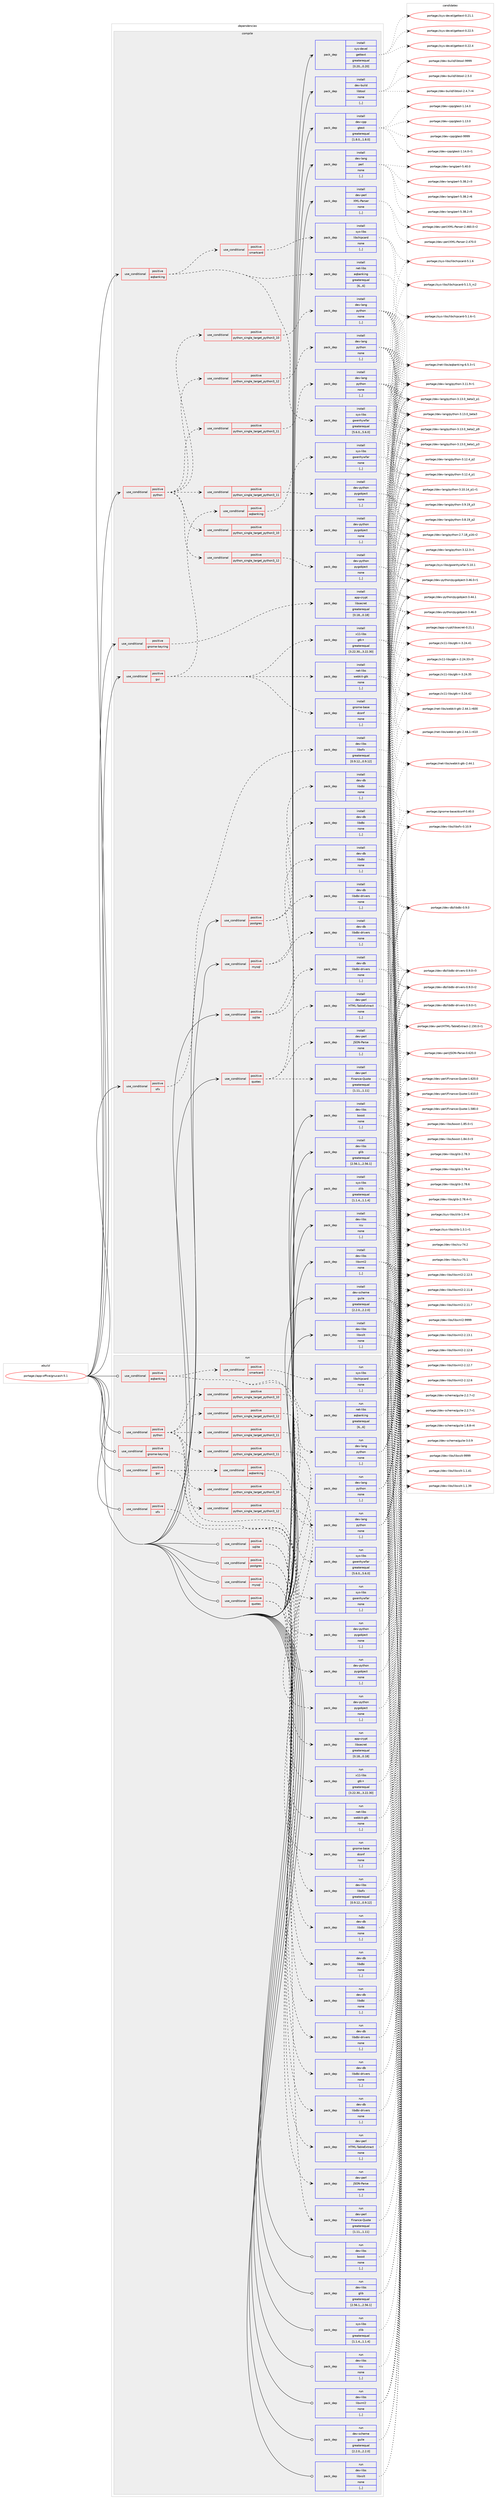 digraph prolog {

# *************
# Graph options
# *************

newrank=true;
concentrate=true;
compound=true;
graph [rankdir=LR,fontname=Helvetica,fontsize=10,ranksep=1.5];#, ranksep=2.5, nodesep=0.2];
edge  [arrowhead=vee];
node  [fontname=Helvetica,fontsize=10];

# **********
# The ebuild
# **********

subgraph cluster_leftcol {
color=gray;
label=<<i>ebuild</i>>;
id [label="portage://app-office/gnucash-5.1", color=red, width=4, href="../app-office/gnucash-5.1.svg"];
}

# ****************
# The dependencies
# ****************

subgraph cluster_midcol {
color=gray;
label=<<i>dependencies</i>>;
subgraph cluster_compile {
fillcolor="#eeeeee";
style=filled;
label=<<i>compile</i>>;
subgraph cond13320 {
dependency46289 [label=<<TABLE BORDER="0" CELLBORDER="1" CELLSPACING="0" CELLPADDING="4"><TR><TD ROWSPAN="3" CELLPADDING="10">use_conditional</TD></TR><TR><TD>positive</TD></TR><TR><TD>aqbanking</TD></TR></TABLE>>, shape=none, color=red];
subgraph pack32554 {
dependency46290 [label=<<TABLE BORDER="0" CELLBORDER="1" CELLSPACING="0" CELLPADDING="4" WIDTH="220"><TR><TD ROWSPAN="6" CELLPADDING="30">pack_dep</TD></TR><TR><TD WIDTH="110">install</TD></TR><TR><TD>net-libs</TD></TR><TR><TD>aqbanking</TD></TR><TR><TD>greaterequal</TD></TR><TR><TD>[6,,,6]</TD></TR></TABLE>>, shape=none, color=blue];
}
dependency46289:e -> dependency46290:w [weight=20,style="dashed",arrowhead="vee"];
subgraph pack32555 {
dependency46291 [label=<<TABLE BORDER="0" CELLBORDER="1" CELLSPACING="0" CELLPADDING="4" WIDTH="220"><TR><TD ROWSPAN="6" CELLPADDING="30">pack_dep</TD></TR><TR><TD WIDTH="110">install</TD></TR><TR><TD>sys-libs</TD></TR><TR><TD>gwenhywfar</TD></TR><TR><TD>greaterequal</TD></TR><TR><TD>[5.6.0,,,5.6.0]</TD></TR></TABLE>>, shape=none, color=blue];
}
dependency46289:e -> dependency46291:w [weight=20,style="dashed",arrowhead="vee"];
subgraph cond13321 {
dependency46292 [label=<<TABLE BORDER="0" CELLBORDER="1" CELLSPACING="0" CELLPADDING="4"><TR><TD ROWSPAN="3" CELLPADDING="10">use_conditional</TD></TR><TR><TD>positive</TD></TR><TR><TD>smartcard</TD></TR></TABLE>>, shape=none, color=red];
subgraph pack32556 {
dependency46293 [label=<<TABLE BORDER="0" CELLBORDER="1" CELLSPACING="0" CELLPADDING="4" WIDTH="220"><TR><TD ROWSPAN="6" CELLPADDING="30">pack_dep</TD></TR><TR><TD WIDTH="110">install</TD></TR><TR><TD>sys-libs</TD></TR><TR><TD>libchipcard</TD></TR><TR><TD>none</TD></TR><TR><TD>[,,]</TD></TR></TABLE>>, shape=none, color=blue];
}
dependency46292:e -> dependency46293:w [weight=20,style="dashed",arrowhead="vee"];
}
dependency46289:e -> dependency46292:w [weight=20,style="dashed",arrowhead="vee"];
}
id:e -> dependency46289:w [weight=20,style="solid",arrowhead="vee"];
subgraph cond13322 {
dependency46294 [label=<<TABLE BORDER="0" CELLBORDER="1" CELLSPACING="0" CELLPADDING="4"><TR><TD ROWSPAN="3" CELLPADDING="10">use_conditional</TD></TR><TR><TD>positive</TD></TR><TR><TD>gnome-keyring</TD></TR></TABLE>>, shape=none, color=red];
subgraph pack32557 {
dependency46295 [label=<<TABLE BORDER="0" CELLBORDER="1" CELLSPACING="0" CELLPADDING="4" WIDTH="220"><TR><TD ROWSPAN="6" CELLPADDING="30">pack_dep</TD></TR><TR><TD WIDTH="110">install</TD></TR><TR><TD>app-crypt</TD></TR><TR><TD>libsecret</TD></TR><TR><TD>greaterequal</TD></TR><TR><TD>[0.18,,,0.18]</TD></TR></TABLE>>, shape=none, color=blue];
}
dependency46294:e -> dependency46295:w [weight=20,style="dashed",arrowhead="vee"];
}
id:e -> dependency46294:w [weight=20,style="solid",arrowhead="vee"];
subgraph cond13323 {
dependency46296 [label=<<TABLE BORDER="0" CELLBORDER="1" CELLSPACING="0" CELLPADDING="4"><TR><TD ROWSPAN="3" CELLPADDING="10">use_conditional</TD></TR><TR><TD>positive</TD></TR><TR><TD>gui</TD></TR></TABLE>>, shape=none, color=red];
subgraph pack32558 {
dependency46297 [label=<<TABLE BORDER="0" CELLBORDER="1" CELLSPACING="0" CELLPADDING="4" WIDTH="220"><TR><TD ROWSPAN="6" CELLPADDING="30">pack_dep</TD></TR><TR><TD WIDTH="110">install</TD></TR><TR><TD>x11-libs</TD></TR><TR><TD>gtk+</TD></TR><TR><TD>greaterequal</TD></TR><TR><TD>[3.22.30,,,3.22.30]</TD></TR></TABLE>>, shape=none, color=blue];
}
dependency46296:e -> dependency46297:w [weight=20,style="dashed",arrowhead="vee"];
subgraph pack32559 {
dependency46298 [label=<<TABLE BORDER="0" CELLBORDER="1" CELLSPACING="0" CELLPADDING="4" WIDTH="220"><TR><TD ROWSPAN="6" CELLPADDING="30">pack_dep</TD></TR><TR><TD WIDTH="110">install</TD></TR><TR><TD>gnome-base</TD></TR><TR><TD>dconf</TD></TR><TR><TD>none</TD></TR><TR><TD>[,,]</TD></TR></TABLE>>, shape=none, color=blue];
}
dependency46296:e -> dependency46298:w [weight=20,style="dashed",arrowhead="vee"];
subgraph pack32560 {
dependency46299 [label=<<TABLE BORDER="0" CELLBORDER="1" CELLSPACING="0" CELLPADDING="4" WIDTH="220"><TR><TD ROWSPAN="6" CELLPADDING="30">pack_dep</TD></TR><TR><TD WIDTH="110">install</TD></TR><TR><TD>net-libs</TD></TR><TR><TD>webkit-gtk</TD></TR><TR><TD>none</TD></TR><TR><TD>[,,]</TD></TR></TABLE>>, shape=none, color=blue];
}
dependency46296:e -> dependency46299:w [weight=20,style="dashed",arrowhead="vee"];
subgraph cond13324 {
dependency46300 [label=<<TABLE BORDER="0" CELLBORDER="1" CELLSPACING="0" CELLPADDING="4"><TR><TD ROWSPAN="3" CELLPADDING="10">use_conditional</TD></TR><TR><TD>positive</TD></TR><TR><TD>aqbanking</TD></TR></TABLE>>, shape=none, color=red];
subgraph pack32561 {
dependency46301 [label=<<TABLE BORDER="0" CELLBORDER="1" CELLSPACING="0" CELLPADDING="4" WIDTH="220"><TR><TD ROWSPAN="6" CELLPADDING="30">pack_dep</TD></TR><TR><TD WIDTH="110">install</TD></TR><TR><TD>sys-libs</TD></TR><TR><TD>gwenhywfar</TD></TR><TR><TD>none</TD></TR><TR><TD>[,,]</TD></TR></TABLE>>, shape=none, color=blue];
}
dependency46300:e -> dependency46301:w [weight=20,style="dashed",arrowhead="vee"];
}
dependency46296:e -> dependency46300:w [weight=20,style="dashed",arrowhead="vee"];
}
id:e -> dependency46296:w [weight=20,style="solid",arrowhead="vee"];
subgraph cond13325 {
dependency46302 [label=<<TABLE BORDER="0" CELLBORDER="1" CELLSPACING="0" CELLPADDING="4"><TR><TD ROWSPAN="3" CELLPADDING="10">use_conditional</TD></TR><TR><TD>positive</TD></TR><TR><TD>mysql</TD></TR></TABLE>>, shape=none, color=red];
subgraph pack32562 {
dependency46303 [label=<<TABLE BORDER="0" CELLBORDER="1" CELLSPACING="0" CELLPADDING="4" WIDTH="220"><TR><TD ROWSPAN="6" CELLPADDING="30">pack_dep</TD></TR><TR><TD WIDTH="110">install</TD></TR><TR><TD>dev-db</TD></TR><TR><TD>libdbi</TD></TR><TR><TD>none</TD></TR><TR><TD>[,,]</TD></TR></TABLE>>, shape=none, color=blue];
}
dependency46302:e -> dependency46303:w [weight=20,style="dashed",arrowhead="vee"];
subgraph pack32563 {
dependency46304 [label=<<TABLE BORDER="0" CELLBORDER="1" CELLSPACING="0" CELLPADDING="4" WIDTH="220"><TR><TD ROWSPAN="6" CELLPADDING="30">pack_dep</TD></TR><TR><TD WIDTH="110">install</TD></TR><TR><TD>dev-db</TD></TR><TR><TD>libdbi-drivers</TD></TR><TR><TD>none</TD></TR><TR><TD>[,,]</TD></TR></TABLE>>, shape=none, color=blue];
}
dependency46302:e -> dependency46304:w [weight=20,style="dashed",arrowhead="vee"];
}
id:e -> dependency46302:w [weight=20,style="solid",arrowhead="vee"];
subgraph cond13326 {
dependency46305 [label=<<TABLE BORDER="0" CELLBORDER="1" CELLSPACING="0" CELLPADDING="4"><TR><TD ROWSPAN="3" CELLPADDING="10">use_conditional</TD></TR><TR><TD>positive</TD></TR><TR><TD>ofx</TD></TR></TABLE>>, shape=none, color=red];
subgraph pack32564 {
dependency46306 [label=<<TABLE BORDER="0" CELLBORDER="1" CELLSPACING="0" CELLPADDING="4" WIDTH="220"><TR><TD ROWSPAN="6" CELLPADDING="30">pack_dep</TD></TR><TR><TD WIDTH="110">install</TD></TR><TR><TD>dev-libs</TD></TR><TR><TD>libofx</TD></TR><TR><TD>greaterequal</TD></TR><TR><TD>[0.9.12,,,0.9.12]</TD></TR></TABLE>>, shape=none, color=blue];
}
dependency46305:e -> dependency46306:w [weight=20,style="dashed",arrowhead="vee"];
}
id:e -> dependency46305:w [weight=20,style="solid",arrowhead="vee"];
subgraph cond13327 {
dependency46307 [label=<<TABLE BORDER="0" CELLBORDER="1" CELLSPACING="0" CELLPADDING="4"><TR><TD ROWSPAN="3" CELLPADDING="10">use_conditional</TD></TR><TR><TD>positive</TD></TR><TR><TD>postgres</TD></TR></TABLE>>, shape=none, color=red];
subgraph pack32565 {
dependency46308 [label=<<TABLE BORDER="0" CELLBORDER="1" CELLSPACING="0" CELLPADDING="4" WIDTH="220"><TR><TD ROWSPAN="6" CELLPADDING="30">pack_dep</TD></TR><TR><TD WIDTH="110">install</TD></TR><TR><TD>dev-db</TD></TR><TR><TD>libdbi</TD></TR><TR><TD>none</TD></TR><TR><TD>[,,]</TD></TR></TABLE>>, shape=none, color=blue];
}
dependency46307:e -> dependency46308:w [weight=20,style="dashed",arrowhead="vee"];
subgraph pack32566 {
dependency46309 [label=<<TABLE BORDER="0" CELLBORDER="1" CELLSPACING="0" CELLPADDING="4" WIDTH="220"><TR><TD ROWSPAN="6" CELLPADDING="30">pack_dep</TD></TR><TR><TD WIDTH="110">install</TD></TR><TR><TD>dev-db</TD></TR><TR><TD>libdbi-drivers</TD></TR><TR><TD>none</TD></TR><TR><TD>[,,]</TD></TR></TABLE>>, shape=none, color=blue];
}
dependency46307:e -> dependency46309:w [weight=20,style="dashed",arrowhead="vee"];
}
id:e -> dependency46307:w [weight=20,style="solid",arrowhead="vee"];
subgraph cond13328 {
dependency46310 [label=<<TABLE BORDER="0" CELLBORDER="1" CELLSPACING="0" CELLPADDING="4"><TR><TD ROWSPAN="3" CELLPADDING="10">use_conditional</TD></TR><TR><TD>positive</TD></TR><TR><TD>python</TD></TR></TABLE>>, shape=none, color=red];
subgraph cond13329 {
dependency46311 [label=<<TABLE BORDER="0" CELLBORDER="1" CELLSPACING="0" CELLPADDING="4"><TR><TD ROWSPAN="3" CELLPADDING="10">use_conditional</TD></TR><TR><TD>positive</TD></TR><TR><TD>python_single_target_python3_10</TD></TR></TABLE>>, shape=none, color=red];
subgraph pack32567 {
dependency46312 [label=<<TABLE BORDER="0" CELLBORDER="1" CELLSPACING="0" CELLPADDING="4" WIDTH="220"><TR><TD ROWSPAN="6" CELLPADDING="30">pack_dep</TD></TR><TR><TD WIDTH="110">install</TD></TR><TR><TD>dev-lang</TD></TR><TR><TD>python</TD></TR><TR><TD>none</TD></TR><TR><TD>[,,]</TD></TR></TABLE>>, shape=none, color=blue];
}
dependency46311:e -> dependency46312:w [weight=20,style="dashed",arrowhead="vee"];
}
dependency46310:e -> dependency46311:w [weight=20,style="dashed",arrowhead="vee"];
subgraph cond13330 {
dependency46313 [label=<<TABLE BORDER="0" CELLBORDER="1" CELLSPACING="0" CELLPADDING="4"><TR><TD ROWSPAN="3" CELLPADDING="10">use_conditional</TD></TR><TR><TD>positive</TD></TR><TR><TD>python_single_target_python3_11</TD></TR></TABLE>>, shape=none, color=red];
subgraph pack32568 {
dependency46314 [label=<<TABLE BORDER="0" CELLBORDER="1" CELLSPACING="0" CELLPADDING="4" WIDTH="220"><TR><TD ROWSPAN="6" CELLPADDING="30">pack_dep</TD></TR><TR><TD WIDTH="110">install</TD></TR><TR><TD>dev-lang</TD></TR><TR><TD>python</TD></TR><TR><TD>none</TD></TR><TR><TD>[,,]</TD></TR></TABLE>>, shape=none, color=blue];
}
dependency46313:e -> dependency46314:w [weight=20,style="dashed",arrowhead="vee"];
}
dependency46310:e -> dependency46313:w [weight=20,style="dashed",arrowhead="vee"];
subgraph cond13331 {
dependency46315 [label=<<TABLE BORDER="0" CELLBORDER="1" CELLSPACING="0" CELLPADDING="4"><TR><TD ROWSPAN="3" CELLPADDING="10">use_conditional</TD></TR><TR><TD>positive</TD></TR><TR><TD>python_single_target_python3_12</TD></TR></TABLE>>, shape=none, color=red];
subgraph pack32569 {
dependency46316 [label=<<TABLE BORDER="0" CELLBORDER="1" CELLSPACING="0" CELLPADDING="4" WIDTH="220"><TR><TD ROWSPAN="6" CELLPADDING="30">pack_dep</TD></TR><TR><TD WIDTH="110">install</TD></TR><TR><TD>dev-lang</TD></TR><TR><TD>python</TD></TR><TR><TD>none</TD></TR><TR><TD>[,,]</TD></TR></TABLE>>, shape=none, color=blue];
}
dependency46315:e -> dependency46316:w [weight=20,style="dashed",arrowhead="vee"];
}
dependency46310:e -> dependency46315:w [weight=20,style="dashed",arrowhead="vee"];
subgraph cond13332 {
dependency46317 [label=<<TABLE BORDER="0" CELLBORDER="1" CELLSPACING="0" CELLPADDING="4"><TR><TD ROWSPAN="3" CELLPADDING="10">use_conditional</TD></TR><TR><TD>positive</TD></TR><TR><TD>python_single_target_python3_10</TD></TR></TABLE>>, shape=none, color=red];
subgraph pack32570 {
dependency46318 [label=<<TABLE BORDER="0" CELLBORDER="1" CELLSPACING="0" CELLPADDING="4" WIDTH="220"><TR><TD ROWSPAN="6" CELLPADDING="30">pack_dep</TD></TR><TR><TD WIDTH="110">install</TD></TR><TR><TD>dev-python</TD></TR><TR><TD>pygobject</TD></TR><TR><TD>none</TD></TR><TR><TD>[,,]</TD></TR></TABLE>>, shape=none, color=blue];
}
dependency46317:e -> dependency46318:w [weight=20,style="dashed",arrowhead="vee"];
}
dependency46310:e -> dependency46317:w [weight=20,style="dashed",arrowhead="vee"];
subgraph cond13333 {
dependency46319 [label=<<TABLE BORDER="0" CELLBORDER="1" CELLSPACING="0" CELLPADDING="4"><TR><TD ROWSPAN="3" CELLPADDING="10">use_conditional</TD></TR><TR><TD>positive</TD></TR><TR><TD>python_single_target_python3_11</TD></TR></TABLE>>, shape=none, color=red];
subgraph pack32571 {
dependency46320 [label=<<TABLE BORDER="0" CELLBORDER="1" CELLSPACING="0" CELLPADDING="4" WIDTH="220"><TR><TD ROWSPAN="6" CELLPADDING="30">pack_dep</TD></TR><TR><TD WIDTH="110">install</TD></TR><TR><TD>dev-python</TD></TR><TR><TD>pygobject</TD></TR><TR><TD>none</TD></TR><TR><TD>[,,]</TD></TR></TABLE>>, shape=none, color=blue];
}
dependency46319:e -> dependency46320:w [weight=20,style="dashed",arrowhead="vee"];
}
dependency46310:e -> dependency46319:w [weight=20,style="dashed",arrowhead="vee"];
subgraph cond13334 {
dependency46321 [label=<<TABLE BORDER="0" CELLBORDER="1" CELLSPACING="0" CELLPADDING="4"><TR><TD ROWSPAN="3" CELLPADDING="10">use_conditional</TD></TR><TR><TD>positive</TD></TR><TR><TD>python_single_target_python3_12</TD></TR></TABLE>>, shape=none, color=red];
subgraph pack32572 {
dependency46322 [label=<<TABLE BORDER="0" CELLBORDER="1" CELLSPACING="0" CELLPADDING="4" WIDTH="220"><TR><TD ROWSPAN="6" CELLPADDING="30">pack_dep</TD></TR><TR><TD WIDTH="110">install</TD></TR><TR><TD>dev-python</TD></TR><TR><TD>pygobject</TD></TR><TR><TD>none</TD></TR><TR><TD>[,,]</TD></TR></TABLE>>, shape=none, color=blue];
}
dependency46321:e -> dependency46322:w [weight=20,style="dashed",arrowhead="vee"];
}
dependency46310:e -> dependency46321:w [weight=20,style="dashed",arrowhead="vee"];
}
id:e -> dependency46310:w [weight=20,style="solid",arrowhead="vee"];
subgraph cond13335 {
dependency46323 [label=<<TABLE BORDER="0" CELLBORDER="1" CELLSPACING="0" CELLPADDING="4"><TR><TD ROWSPAN="3" CELLPADDING="10">use_conditional</TD></TR><TR><TD>positive</TD></TR><TR><TD>quotes</TD></TR></TABLE>>, shape=none, color=red];
subgraph pack32573 {
dependency46324 [label=<<TABLE BORDER="0" CELLBORDER="1" CELLSPACING="0" CELLPADDING="4" WIDTH="220"><TR><TD ROWSPAN="6" CELLPADDING="30">pack_dep</TD></TR><TR><TD WIDTH="110">install</TD></TR><TR><TD>dev-perl</TD></TR><TR><TD>Finance-Quote</TD></TR><TR><TD>greaterequal</TD></TR><TR><TD>[1.11,,,1.11]</TD></TR></TABLE>>, shape=none, color=blue];
}
dependency46323:e -> dependency46324:w [weight=20,style="dashed",arrowhead="vee"];
subgraph pack32574 {
dependency46325 [label=<<TABLE BORDER="0" CELLBORDER="1" CELLSPACING="0" CELLPADDING="4" WIDTH="220"><TR><TD ROWSPAN="6" CELLPADDING="30">pack_dep</TD></TR><TR><TD WIDTH="110">install</TD></TR><TR><TD>dev-perl</TD></TR><TR><TD>JSON-Parse</TD></TR><TR><TD>none</TD></TR><TR><TD>[,,]</TD></TR></TABLE>>, shape=none, color=blue];
}
dependency46323:e -> dependency46325:w [weight=20,style="dashed",arrowhead="vee"];
subgraph pack32575 {
dependency46326 [label=<<TABLE BORDER="0" CELLBORDER="1" CELLSPACING="0" CELLPADDING="4" WIDTH="220"><TR><TD ROWSPAN="6" CELLPADDING="30">pack_dep</TD></TR><TR><TD WIDTH="110">install</TD></TR><TR><TD>dev-perl</TD></TR><TR><TD>HTML-TableExtract</TD></TR><TR><TD>none</TD></TR><TR><TD>[,,]</TD></TR></TABLE>>, shape=none, color=blue];
}
dependency46323:e -> dependency46326:w [weight=20,style="dashed",arrowhead="vee"];
}
id:e -> dependency46323:w [weight=20,style="solid",arrowhead="vee"];
subgraph cond13336 {
dependency46327 [label=<<TABLE BORDER="0" CELLBORDER="1" CELLSPACING="0" CELLPADDING="4"><TR><TD ROWSPAN="3" CELLPADDING="10">use_conditional</TD></TR><TR><TD>positive</TD></TR><TR><TD>sqlite</TD></TR></TABLE>>, shape=none, color=red];
subgraph pack32576 {
dependency46328 [label=<<TABLE BORDER="0" CELLBORDER="1" CELLSPACING="0" CELLPADDING="4" WIDTH="220"><TR><TD ROWSPAN="6" CELLPADDING="30">pack_dep</TD></TR><TR><TD WIDTH="110">install</TD></TR><TR><TD>dev-db</TD></TR><TR><TD>libdbi</TD></TR><TR><TD>none</TD></TR><TR><TD>[,,]</TD></TR></TABLE>>, shape=none, color=blue];
}
dependency46327:e -> dependency46328:w [weight=20,style="dashed",arrowhead="vee"];
subgraph pack32577 {
dependency46329 [label=<<TABLE BORDER="0" CELLBORDER="1" CELLSPACING="0" CELLPADDING="4" WIDTH="220"><TR><TD ROWSPAN="6" CELLPADDING="30">pack_dep</TD></TR><TR><TD WIDTH="110">install</TD></TR><TR><TD>dev-db</TD></TR><TR><TD>libdbi-drivers</TD></TR><TR><TD>none</TD></TR><TR><TD>[,,]</TD></TR></TABLE>>, shape=none, color=blue];
}
dependency46327:e -> dependency46329:w [weight=20,style="dashed",arrowhead="vee"];
}
id:e -> dependency46327:w [weight=20,style="solid",arrowhead="vee"];
subgraph pack32578 {
dependency46330 [label=<<TABLE BORDER="0" CELLBORDER="1" CELLSPACING="0" CELLPADDING="4" WIDTH="220"><TR><TD ROWSPAN="6" CELLPADDING="30">pack_dep</TD></TR><TR><TD WIDTH="110">install</TD></TR><TR><TD>dev-build</TD></TR><TR><TD>libtool</TD></TR><TR><TD>none</TD></TR><TR><TD>[,,]</TD></TR></TABLE>>, shape=none, color=blue];
}
id:e -> dependency46330:w [weight=20,style="solid",arrowhead="vee"];
subgraph pack32579 {
dependency46331 [label=<<TABLE BORDER="0" CELLBORDER="1" CELLSPACING="0" CELLPADDING="4" WIDTH="220"><TR><TD ROWSPAN="6" CELLPADDING="30">pack_dep</TD></TR><TR><TD WIDTH="110">install</TD></TR><TR><TD>dev-cpp</TD></TR><TR><TD>gtest</TD></TR><TR><TD>greaterequal</TD></TR><TR><TD>[1.8.0,,,1.8.0]</TD></TR></TABLE>>, shape=none, color=blue];
}
id:e -> dependency46331:w [weight=20,style="solid",arrowhead="vee"];
subgraph pack32580 {
dependency46332 [label=<<TABLE BORDER="0" CELLBORDER="1" CELLSPACING="0" CELLPADDING="4" WIDTH="220"><TR><TD ROWSPAN="6" CELLPADDING="30">pack_dep</TD></TR><TR><TD WIDTH="110">install</TD></TR><TR><TD>dev-lang</TD></TR><TR><TD>perl</TD></TR><TR><TD>none</TD></TR><TR><TD>[,,]</TD></TR></TABLE>>, shape=none, color=blue];
}
id:e -> dependency46332:w [weight=20,style="solid",arrowhead="vee"];
subgraph pack32581 {
dependency46333 [label=<<TABLE BORDER="0" CELLBORDER="1" CELLSPACING="0" CELLPADDING="4" WIDTH="220"><TR><TD ROWSPAN="6" CELLPADDING="30">pack_dep</TD></TR><TR><TD WIDTH="110">install</TD></TR><TR><TD>dev-libs</TD></TR><TR><TD>boost</TD></TR><TR><TD>none</TD></TR><TR><TD>[,,]</TD></TR></TABLE>>, shape=none, color=blue];
}
id:e -> dependency46333:w [weight=20,style="solid",arrowhead="vee"];
subgraph pack32582 {
dependency46334 [label=<<TABLE BORDER="0" CELLBORDER="1" CELLSPACING="0" CELLPADDING="4" WIDTH="220"><TR><TD ROWSPAN="6" CELLPADDING="30">pack_dep</TD></TR><TR><TD WIDTH="110">install</TD></TR><TR><TD>dev-libs</TD></TR><TR><TD>glib</TD></TR><TR><TD>greaterequal</TD></TR><TR><TD>[2.56.1,,,2.56.1]</TD></TR></TABLE>>, shape=none, color=blue];
}
id:e -> dependency46334:w [weight=20,style="solid",arrowhead="vee"];
subgraph pack32583 {
dependency46335 [label=<<TABLE BORDER="0" CELLBORDER="1" CELLSPACING="0" CELLPADDING="4" WIDTH="220"><TR><TD ROWSPAN="6" CELLPADDING="30">pack_dep</TD></TR><TR><TD WIDTH="110">install</TD></TR><TR><TD>dev-libs</TD></TR><TR><TD>icu</TD></TR><TR><TD>none</TD></TR><TR><TD>[,,]</TD></TR></TABLE>>, shape=none, color=blue];
}
id:e -> dependency46335:w [weight=20,style="solid",arrowhead="vee"];
subgraph pack32584 {
dependency46336 [label=<<TABLE BORDER="0" CELLBORDER="1" CELLSPACING="0" CELLPADDING="4" WIDTH="220"><TR><TD ROWSPAN="6" CELLPADDING="30">pack_dep</TD></TR><TR><TD WIDTH="110">install</TD></TR><TR><TD>dev-libs</TD></TR><TR><TD>libxml2</TD></TR><TR><TD>none</TD></TR><TR><TD>[,,]</TD></TR></TABLE>>, shape=none, color=blue];
}
id:e -> dependency46336:w [weight=20,style="solid",arrowhead="vee"];
subgraph pack32585 {
dependency46337 [label=<<TABLE BORDER="0" CELLBORDER="1" CELLSPACING="0" CELLPADDING="4" WIDTH="220"><TR><TD ROWSPAN="6" CELLPADDING="30">pack_dep</TD></TR><TR><TD WIDTH="110">install</TD></TR><TR><TD>dev-libs</TD></TR><TR><TD>libxslt</TD></TR><TR><TD>none</TD></TR><TR><TD>[,,]</TD></TR></TABLE>>, shape=none, color=blue];
}
id:e -> dependency46337:w [weight=20,style="solid",arrowhead="vee"];
subgraph pack32586 {
dependency46338 [label=<<TABLE BORDER="0" CELLBORDER="1" CELLSPACING="0" CELLPADDING="4" WIDTH="220"><TR><TD ROWSPAN="6" CELLPADDING="30">pack_dep</TD></TR><TR><TD WIDTH="110">install</TD></TR><TR><TD>dev-perl</TD></TR><TR><TD>XML-Parser</TD></TR><TR><TD>none</TD></TR><TR><TD>[,,]</TD></TR></TABLE>>, shape=none, color=blue];
}
id:e -> dependency46338:w [weight=20,style="solid",arrowhead="vee"];
subgraph pack32587 {
dependency46339 [label=<<TABLE BORDER="0" CELLBORDER="1" CELLSPACING="0" CELLPADDING="4" WIDTH="220"><TR><TD ROWSPAN="6" CELLPADDING="30">pack_dep</TD></TR><TR><TD WIDTH="110">install</TD></TR><TR><TD>dev-scheme</TD></TR><TR><TD>guile</TD></TR><TR><TD>greaterequal</TD></TR><TR><TD>[2.2.0,,,2.2.0]</TD></TR></TABLE>>, shape=none, color=blue];
}
id:e -> dependency46339:w [weight=20,style="solid",arrowhead="vee"];
subgraph pack32588 {
dependency46340 [label=<<TABLE BORDER="0" CELLBORDER="1" CELLSPACING="0" CELLPADDING="4" WIDTH="220"><TR><TD ROWSPAN="6" CELLPADDING="30">pack_dep</TD></TR><TR><TD WIDTH="110">install</TD></TR><TR><TD>sys-devel</TD></TR><TR><TD>gettext</TD></TR><TR><TD>greaterequal</TD></TR><TR><TD>[0.20,,,0.20]</TD></TR></TABLE>>, shape=none, color=blue];
}
id:e -> dependency46340:w [weight=20,style="solid",arrowhead="vee"];
subgraph pack32589 {
dependency46341 [label=<<TABLE BORDER="0" CELLBORDER="1" CELLSPACING="0" CELLPADDING="4" WIDTH="220"><TR><TD ROWSPAN="6" CELLPADDING="30">pack_dep</TD></TR><TR><TD WIDTH="110">install</TD></TR><TR><TD>sys-libs</TD></TR><TR><TD>zlib</TD></TR><TR><TD>greaterequal</TD></TR><TR><TD>[1.1.4,,,1.1.4]</TD></TR></TABLE>>, shape=none, color=blue];
}
id:e -> dependency46341:w [weight=20,style="solid",arrowhead="vee"];
}
subgraph cluster_compileandrun {
fillcolor="#eeeeee";
style=filled;
label=<<i>compile and run</i>>;
}
subgraph cluster_run {
fillcolor="#eeeeee";
style=filled;
label=<<i>run</i>>;
subgraph cond13337 {
dependency46342 [label=<<TABLE BORDER="0" CELLBORDER="1" CELLSPACING="0" CELLPADDING="4"><TR><TD ROWSPAN="3" CELLPADDING="10">use_conditional</TD></TR><TR><TD>positive</TD></TR><TR><TD>aqbanking</TD></TR></TABLE>>, shape=none, color=red];
subgraph pack32590 {
dependency46343 [label=<<TABLE BORDER="0" CELLBORDER="1" CELLSPACING="0" CELLPADDING="4" WIDTH="220"><TR><TD ROWSPAN="6" CELLPADDING="30">pack_dep</TD></TR><TR><TD WIDTH="110">run</TD></TR><TR><TD>net-libs</TD></TR><TR><TD>aqbanking</TD></TR><TR><TD>greaterequal</TD></TR><TR><TD>[6,,,6]</TD></TR></TABLE>>, shape=none, color=blue];
}
dependency46342:e -> dependency46343:w [weight=20,style="dashed",arrowhead="vee"];
subgraph pack32591 {
dependency46344 [label=<<TABLE BORDER="0" CELLBORDER="1" CELLSPACING="0" CELLPADDING="4" WIDTH="220"><TR><TD ROWSPAN="6" CELLPADDING="30">pack_dep</TD></TR><TR><TD WIDTH="110">run</TD></TR><TR><TD>sys-libs</TD></TR><TR><TD>gwenhywfar</TD></TR><TR><TD>greaterequal</TD></TR><TR><TD>[5.6.0,,,5.6.0]</TD></TR></TABLE>>, shape=none, color=blue];
}
dependency46342:e -> dependency46344:w [weight=20,style="dashed",arrowhead="vee"];
subgraph cond13338 {
dependency46345 [label=<<TABLE BORDER="0" CELLBORDER="1" CELLSPACING="0" CELLPADDING="4"><TR><TD ROWSPAN="3" CELLPADDING="10">use_conditional</TD></TR><TR><TD>positive</TD></TR><TR><TD>smartcard</TD></TR></TABLE>>, shape=none, color=red];
subgraph pack32592 {
dependency46346 [label=<<TABLE BORDER="0" CELLBORDER="1" CELLSPACING="0" CELLPADDING="4" WIDTH="220"><TR><TD ROWSPAN="6" CELLPADDING="30">pack_dep</TD></TR><TR><TD WIDTH="110">run</TD></TR><TR><TD>sys-libs</TD></TR><TR><TD>libchipcard</TD></TR><TR><TD>none</TD></TR><TR><TD>[,,]</TD></TR></TABLE>>, shape=none, color=blue];
}
dependency46345:e -> dependency46346:w [weight=20,style="dashed",arrowhead="vee"];
}
dependency46342:e -> dependency46345:w [weight=20,style="dashed",arrowhead="vee"];
}
id:e -> dependency46342:w [weight=20,style="solid",arrowhead="odot"];
subgraph cond13339 {
dependency46347 [label=<<TABLE BORDER="0" CELLBORDER="1" CELLSPACING="0" CELLPADDING="4"><TR><TD ROWSPAN="3" CELLPADDING="10">use_conditional</TD></TR><TR><TD>positive</TD></TR><TR><TD>gnome-keyring</TD></TR></TABLE>>, shape=none, color=red];
subgraph pack32593 {
dependency46348 [label=<<TABLE BORDER="0" CELLBORDER="1" CELLSPACING="0" CELLPADDING="4" WIDTH="220"><TR><TD ROWSPAN="6" CELLPADDING="30">pack_dep</TD></TR><TR><TD WIDTH="110">run</TD></TR><TR><TD>app-crypt</TD></TR><TR><TD>libsecret</TD></TR><TR><TD>greaterequal</TD></TR><TR><TD>[0.18,,,0.18]</TD></TR></TABLE>>, shape=none, color=blue];
}
dependency46347:e -> dependency46348:w [weight=20,style="dashed",arrowhead="vee"];
}
id:e -> dependency46347:w [weight=20,style="solid",arrowhead="odot"];
subgraph cond13340 {
dependency46349 [label=<<TABLE BORDER="0" CELLBORDER="1" CELLSPACING="0" CELLPADDING="4"><TR><TD ROWSPAN="3" CELLPADDING="10">use_conditional</TD></TR><TR><TD>positive</TD></TR><TR><TD>gui</TD></TR></TABLE>>, shape=none, color=red];
subgraph pack32594 {
dependency46350 [label=<<TABLE BORDER="0" CELLBORDER="1" CELLSPACING="0" CELLPADDING="4" WIDTH="220"><TR><TD ROWSPAN="6" CELLPADDING="30">pack_dep</TD></TR><TR><TD WIDTH="110">run</TD></TR><TR><TD>x11-libs</TD></TR><TR><TD>gtk+</TD></TR><TR><TD>greaterequal</TD></TR><TR><TD>[3.22.30,,,3.22.30]</TD></TR></TABLE>>, shape=none, color=blue];
}
dependency46349:e -> dependency46350:w [weight=20,style="dashed",arrowhead="vee"];
subgraph pack32595 {
dependency46351 [label=<<TABLE BORDER="0" CELLBORDER="1" CELLSPACING="0" CELLPADDING="4" WIDTH="220"><TR><TD ROWSPAN="6" CELLPADDING="30">pack_dep</TD></TR><TR><TD WIDTH="110">run</TD></TR><TR><TD>gnome-base</TD></TR><TR><TD>dconf</TD></TR><TR><TD>none</TD></TR><TR><TD>[,,]</TD></TR></TABLE>>, shape=none, color=blue];
}
dependency46349:e -> dependency46351:w [weight=20,style="dashed",arrowhead="vee"];
subgraph pack32596 {
dependency46352 [label=<<TABLE BORDER="0" CELLBORDER="1" CELLSPACING="0" CELLPADDING="4" WIDTH="220"><TR><TD ROWSPAN="6" CELLPADDING="30">pack_dep</TD></TR><TR><TD WIDTH="110">run</TD></TR><TR><TD>net-libs</TD></TR><TR><TD>webkit-gtk</TD></TR><TR><TD>none</TD></TR><TR><TD>[,,]</TD></TR></TABLE>>, shape=none, color=blue];
}
dependency46349:e -> dependency46352:w [weight=20,style="dashed",arrowhead="vee"];
subgraph cond13341 {
dependency46353 [label=<<TABLE BORDER="0" CELLBORDER="1" CELLSPACING="0" CELLPADDING="4"><TR><TD ROWSPAN="3" CELLPADDING="10">use_conditional</TD></TR><TR><TD>positive</TD></TR><TR><TD>aqbanking</TD></TR></TABLE>>, shape=none, color=red];
subgraph pack32597 {
dependency46354 [label=<<TABLE BORDER="0" CELLBORDER="1" CELLSPACING="0" CELLPADDING="4" WIDTH="220"><TR><TD ROWSPAN="6" CELLPADDING="30">pack_dep</TD></TR><TR><TD WIDTH="110">run</TD></TR><TR><TD>sys-libs</TD></TR><TR><TD>gwenhywfar</TD></TR><TR><TD>none</TD></TR><TR><TD>[,,]</TD></TR></TABLE>>, shape=none, color=blue];
}
dependency46353:e -> dependency46354:w [weight=20,style="dashed",arrowhead="vee"];
}
dependency46349:e -> dependency46353:w [weight=20,style="dashed",arrowhead="vee"];
}
id:e -> dependency46349:w [weight=20,style="solid",arrowhead="odot"];
subgraph cond13342 {
dependency46355 [label=<<TABLE BORDER="0" CELLBORDER="1" CELLSPACING="0" CELLPADDING="4"><TR><TD ROWSPAN="3" CELLPADDING="10">use_conditional</TD></TR><TR><TD>positive</TD></TR><TR><TD>mysql</TD></TR></TABLE>>, shape=none, color=red];
subgraph pack32598 {
dependency46356 [label=<<TABLE BORDER="0" CELLBORDER="1" CELLSPACING="0" CELLPADDING="4" WIDTH="220"><TR><TD ROWSPAN="6" CELLPADDING="30">pack_dep</TD></TR><TR><TD WIDTH="110">run</TD></TR><TR><TD>dev-db</TD></TR><TR><TD>libdbi</TD></TR><TR><TD>none</TD></TR><TR><TD>[,,]</TD></TR></TABLE>>, shape=none, color=blue];
}
dependency46355:e -> dependency46356:w [weight=20,style="dashed",arrowhead="vee"];
subgraph pack32599 {
dependency46357 [label=<<TABLE BORDER="0" CELLBORDER="1" CELLSPACING="0" CELLPADDING="4" WIDTH="220"><TR><TD ROWSPAN="6" CELLPADDING="30">pack_dep</TD></TR><TR><TD WIDTH="110">run</TD></TR><TR><TD>dev-db</TD></TR><TR><TD>libdbi-drivers</TD></TR><TR><TD>none</TD></TR><TR><TD>[,,]</TD></TR></TABLE>>, shape=none, color=blue];
}
dependency46355:e -> dependency46357:w [weight=20,style="dashed",arrowhead="vee"];
}
id:e -> dependency46355:w [weight=20,style="solid",arrowhead="odot"];
subgraph cond13343 {
dependency46358 [label=<<TABLE BORDER="0" CELLBORDER="1" CELLSPACING="0" CELLPADDING="4"><TR><TD ROWSPAN="3" CELLPADDING="10">use_conditional</TD></TR><TR><TD>positive</TD></TR><TR><TD>ofx</TD></TR></TABLE>>, shape=none, color=red];
subgraph pack32600 {
dependency46359 [label=<<TABLE BORDER="0" CELLBORDER="1" CELLSPACING="0" CELLPADDING="4" WIDTH="220"><TR><TD ROWSPAN="6" CELLPADDING="30">pack_dep</TD></TR><TR><TD WIDTH="110">run</TD></TR><TR><TD>dev-libs</TD></TR><TR><TD>libofx</TD></TR><TR><TD>greaterequal</TD></TR><TR><TD>[0.9.12,,,0.9.12]</TD></TR></TABLE>>, shape=none, color=blue];
}
dependency46358:e -> dependency46359:w [weight=20,style="dashed",arrowhead="vee"];
}
id:e -> dependency46358:w [weight=20,style="solid",arrowhead="odot"];
subgraph cond13344 {
dependency46360 [label=<<TABLE BORDER="0" CELLBORDER="1" CELLSPACING="0" CELLPADDING="4"><TR><TD ROWSPAN="3" CELLPADDING="10">use_conditional</TD></TR><TR><TD>positive</TD></TR><TR><TD>postgres</TD></TR></TABLE>>, shape=none, color=red];
subgraph pack32601 {
dependency46361 [label=<<TABLE BORDER="0" CELLBORDER="1" CELLSPACING="0" CELLPADDING="4" WIDTH="220"><TR><TD ROWSPAN="6" CELLPADDING="30">pack_dep</TD></TR><TR><TD WIDTH="110">run</TD></TR><TR><TD>dev-db</TD></TR><TR><TD>libdbi</TD></TR><TR><TD>none</TD></TR><TR><TD>[,,]</TD></TR></TABLE>>, shape=none, color=blue];
}
dependency46360:e -> dependency46361:w [weight=20,style="dashed",arrowhead="vee"];
subgraph pack32602 {
dependency46362 [label=<<TABLE BORDER="0" CELLBORDER="1" CELLSPACING="0" CELLPADDING="4" WIDTH="220"><TR><TD ROWSPAN="6" CELLPADDING="30">pack_dep</TD></TR><TR><TD WIDTH="110">run</TD></TR><TR><TD>dev-db</TD></TR><TR><TD>libdbi-drivers</TD></TR><TR><TD>none</TD></TR><TR><TD>[,,]</TD></TR></TABLE>>, shape=none, color=blue];
}
dependency46360:e -> dependency46362:w [weight=20,style="dashed",arrowhead="vee"];
}
id:e -> dependency46360:w [weight=20,style="solid",arrowhead="odot"];
subgraph cond13345 {
dependency46363 [label=<<TABLE BORDER="0" CELLBORDER="1" CELLSPACING="0" CELLPADDING="4"><TR><TD ROWSPAN="3" CELLPADDING="10">use_conditional</TD></TR><TR><TD>positive</TD></TR><TR><TD>python</TD></TR></TABLE>>, shape=none, color=red];
subgraph cond13346 {
dependency46364 [label=<<TABLE BORDER="0" CELLBORDER="1" CELLSPACING="0" CELLPADDING="4"><TR><TD ROWSPAN="3" CELLPADDING="10">use_conditional</TD></TR><TR><TD>positive</TD></TR><TR><TD>python_single_target_python3_10</TD></TR></TABLE>>, shape=none, color=red];
subgraph pack32603 {
dependency46365 [label=<<TABLE BORDER="0" CELLBORDER="1" CELLSPACING="0" CELLPADDING="4" WIDTH="220"><TR><TD ROWSPAN="6" CELLPADDING="30">pack_dep</TD></TR><TR><TD WIDTH="110">run</TD></TR><TR><TD>dev-lang</TD></TR><TR><TD>python</TD></TR><TR><TD>none</TD></TR><TR><TD>[,,]</TD></TR></TABLE>>, shape=none, color=blue];
}
dependency46364:e -> dependency46365:w [weight=20,style="dashed",arrowhead="vee"];
}
dependency46363:e -> dependency46364:w [weight=20,style="dashed",arrowhead="vee"];
subgraph cond13347 {
dependency46366 [label=<<TABLE BORDER="0" CELLBORDER="1" CELLSPACING="0" CELLPADDING="4"><TR><TD ROWSPAN="3" CELLPADDING="10">use_conditional</TD></TR><TR><TD>positive</TD></TR><TR><TD>python_single_target_python3_11</TD></TR></TABLE>>, shape=none, color=red];
subgraph pack32604 {
dependency46367 [label=<<TABLE BORDER="0" CELLBORDER="1" CELLSPACING="0" CELLPADDING="4" WIDTH="220"><TR><TD ROWSPAN="6" CELLPADDING="30">pack_dep</TD></TR><TR><TD WIDTH="110">run</TD></TR><TR><TD>dev-lang</TD></TR><TR><TD>python</TD></TR><TR><TD>none</TD></TR><TR><TD>[,,]</TD></TR></TABLE>>, shape=none, color=blue];
}
dependency46366:e -> dependency46367:w [weight=20,style="dashed",arrowhead="vee"];
}
dependency46363:e -> dependency46366:w [weight=20,style="dashed",arrowhead="vee"];
subgraph cond13348 {
dependency46368 [label=<<TABLE BORDER="0" CELLBORDER="1" CELLSPACING="0" CELLPADDING="4"><TR><TD ROWSPAN="3" CELLPADDING="10">use_conditional</TD></TR><TR><TD>positive</TD></TR><TR><TD>python_single_target_python3_12</TD></TR></TABLE>>, shape=none, color=red];
subgraph pack32605 {
dependency46369 [label=<<TABLE BORDER="0" CELLBORDER="1" CELLSPACING="0" CELLPADDING="4" WIDTH="220"><TR><TD ROWSPAN="6" CELLPADDING="30">pack_dep</TD></TR><TR><TD WIDTH="110">run</TD></TR><TR><TD>dev-lang</TD></TR><TR><TD>python</TD></TR><TR><TD>none</TD></TR><TR><TD>[,,]</TD></TR></TABLE>>, shape=none, color=blue];
}
dependency46368:e -> dependency46369:w [weight=20,style="dashed",arrowhead="vee"];
}
dependency46363:e -> dependency46368:w [weight=20,style="dashed",arrowhead="vee"];
subgraph cond13349 {
dependency46370 [label=<<TABLE BORDER="0" CELLBORDER="1" CELLSPACING="0" CELLPADDING="4"><TR><TD ROWSPAN="3" CELLPADDING="10">use_conditional</TD></TR><TR><TD>positive</TD></TR><TR><TD>python_single_target_python3_10</TD></TR></TABLE>>, shape=none, color=red];
subgraph pack32606 {
dependency46371 [label=<<TABLE BORDER="0" CELLBORDER="1" CELLSPACING="0" CELLPADDING="4" WIDTH="220"><TR><TD ROWSPAN="6" CELLPADDING="30">pack_dep</TD></TR><TR><TD WIDTH="110">run</TD></TR><TR><TD>dev-python</TD></TR><TR><TD>pygobject</TD></TR><TR><TD>none</TD></TR><TR><TD>[,,]</TD></TR></TABLE>>, shape=none, color=blue];
}
dependency46370:e -> dependency46371:w [weight=20,style="dashed",arrowhead="vee"];
}
dependency46363:e -> dependency46370:w [weight=20,style="dashed",arrowhead="vee"];
subgraph cond13350 {
dependency46372 [label=<<TABLE BORDER="0" CELLBORDER="1" CELLSPACING="0" CELLPADDING="4"><TR><TD ROWSPAN="3" CELLPADDING="10">use_conditional</TD></TR><TR><TD>positive</TD></TR><TR><TD>python_single_target_python3_11</TD></TR></TABLE>>, shape=none, color=red];
subgraph pack32607 {
dependency46373 [label=<<TABLE BORDER="0" CELLBORDER="1" CELLSPACING="0" CELLPADDING="4" WIDTH="220"><TR><TD ROWSPAN="6" CELLPADDING="30">pack_dep</TD></TR><TR><TD WIDTH="110">run</TD></TR><TR><TD>dev-python</TD></TR><TR><TD>pygobject</TD></TR><TR><TD>none</TD></TR><TR><TD>[,,]</TD></TR></TABLE>>, shape=none, color=blue];
}
dependency46372:e -> dependency46373:w [weight=20,style="dashed",arrowhead="vee"];
}
dependency46363:e -> dependency46372:w [weight=20,style="dashed",arrowhead="vee"];
subgraph cond13351 {
dependency46374 [label=<<TABLE BORDER="0" CELLBORDER="1" CELLSPACING="0" CELLPADDING="4"><TR><TD ROWSPAN="3" CELLPADDING="10">use_conditional</TD></TR><TR><TD>positive</TD></TR><TR><TD>python_single_target_python3_12</TD></TR></TABLE>>, shape=none, color=red];
subgraph pack32608 {
dependency46375 [label=<<TABLE BORDER="0" CELLBORDER="1" CELLSPACING="0" CELLPADDING="4" WIDTH="220"><TR><TD ROWSPAN="6" CELLPADDING="30">pack_dep</TD></TR><TR><TD WIDTH="110">run</TD></TR><TR><TD>dev-python</TD></TR><TR><TD>pygobject</TD></TR><TR><TD>none</TD></TR><TR><TD>[,,]</TD></TR></TABLE>>, shape=none, color=blue];
}
dependency46374:e -> dependency46375:w [weight=20,style="dashed",arrowhead="vee"];
}
dependency46363:e -> dependency46374:w [weight=20,style="dashed",arrowhead="vee"];
}
id:e -> dependency46363:w [weight=20,style="solid",arrowhead="odot"];
subgraph cond13352 {
dependency46376 [label=<<TABLE BORDER="0" CELLBORDER="1" CELLSPACING="0" CELLPADDING="4"><TR><TD ROWSPAN="3" CELLPADDING="10">use_conditional</TD></TR><TR><TD>positive</TD></TR><TR><TD>quotes</TD></TR></TABLE>>, shape=none, color=red];
subgraph pack32609 {
dependency46377 [label=<<TABLE BORDER="0" CELLBORDER="1" CELLSPACING="0" CELLPADDING="4" WIDTH="220"><TR><TD ROWSPAN="6" CELLPADDING="30">pack_dep</TD></TR><TR><TD WIDTH="110">run</TD></TR><TR><TD>dev-perl</TD></TR><TR><TD>Finance-Quote</TD></TR><TR><TD>greaterequal</TD></TR><TR><TD>[1.11,,,1.11]</TD></TR></TABLE>>, shape=none, color=blue];
}
dependency46376:e -> dependency46377:w [weight=20,style="dashed",arrowhead="vee"];
subgraph pack32610 {
dependency46378 [label=<<TABLE BORDER="0" CELLBORDER="1" CELLSPACING="0" CELLPADDING="4" WIDTH="220"><TR><TD ROWSPAN="6" CELLPADDING="30">pack_dep</TD></TR><TR><TD WIDTH="110">run</TD></TR><TR><TD>dev-perl</TD></TR><TR><TD>JSON-Parse</TD></TR><TR><TD>none</TD></TR><TR><TD>[,,]</TD></TR></TABLE>>, shape=none, color=blue];
}
dependency46376:e -> dependency46378:w [weight=20,style="dashed",arrowhead="vee"];
subgraph pack32611 {
dependency46379 [label=<<TABLE BORDER="0" CELLBORDER="1" CELLSPACING="0" CELLPADDING="4" WIDTH="220"><TR><TD ROWSPAN="6" CELLPADDING="30">pack_dep</TD></TR><TR><TD WIDTH="110">run</TD></TR><TR><TD>dev-perl</TD></TR><TR><TD>HTML-TableExtract</TD></TR><TR><TD>none</TD></TR><TR><TD>[,,]</TD></TR></TABLE>>, shape=none, color=blue];
}
dependency46376:e -> dependency46379:w [weight=20,style="dashed",arrowhead="vee"];
}
id:e -> dependency46376:w [weight=20,style="solid",arrowhead="odot"];
subgraph cond13353 {
dependency46380 [label=<<TABLE BORDER="0" CELLBORDER="1" CELLSPACING="0" CELLPADDING="4"><TR><TD ROWSPAN="3" CELLPADDING="10">use_conditional</TD></TR><TR><TD>positive</TD></TR><TR><TD>sqlite</TD></TR></TABLE>>, shape=none, color=red];
subgraph pack32612 {
dependency46381 [label=<<TABLE BORDER="0" CELLBORDER="1" CELLSPACING="0" CELLPADDING="4" WIDTH="220"><TR><TD ROWSPAN="6" CELLPADDING="30">pack_dep</TD></TR><TR><TD WIDTH="110">run</TD></TR><TR><TD>dev-db</TD></TR><TR><TD>libdbi</TD></TR><TR><TD>none</TD></TR><TR><TD>[,,]</TD></TR></TABLE>>, shape=none, color=blue];
}
dependency46380:e -> dependency46381:w [weight=20,style="dashed",arrowhead="vee"];
subgraph pack32613 {
dependency46382 [label=<<TABLE BORDER="0" CELLBORDER="1" CELLSPACING="0" CELLPADDING="4" WIDTH="220"><TR><TD ROWSPAN="6" CELLPADDING="30">pack_dep</TD></TR><TR><TD WIDTH="110">run</TD></TR><TR><TD>dev-db</TD></TR><TR><TD>libdbi-drivers</TD></TR><TR><TD>none</TD></TR><TR><TD>[,,]</TD></TR></TABLE>>, shape=none, color=blue];
}
dependency46380:e -> dependency46382:w [weight=20,style="dashed",arrowhead="vee"];
}
id:e -> dependency46380:w [weight=20,style="solid",arrowhead="odot"];
subgraph pack32614 {
dependency46383 [label=<<TABLE BORDER="0" CELLBORDER="1" CELLSPACING="0" CELLPADDING="4" WIDTH="220"><TR><TD ROWSPAN="6" CELLPADDING="30">pack_dep</TD></TR><TR><TD WIDTH="110">run</TD></TR><TR><TD>dev-libs</TD></TR><TR><TD>boost</TD></TR><TR><TD>none</TD></TR><TR><TD>[,,]</TD></TR></TABLE>>, shape=none, color=blue];
}
id:e -> dependency46383:w [weight=20,style="solid",arrowhead="odot"];
subgraph pack32615 {
dependency46384 [label=<<TABLE BORDER="0" CELLBORDER="1" CELLSPACING="0" CELLPADDING="4" WIDTH="220"><TR><TD ROWSPAN="6" CELLPADDING="30">pack_dep</TD></TR><TR><TD WIDTH="110">run</TD></TR><TR><TD>dev-libs</TD></TR><TR><TD>glib</TD></TR><TR><TD>greaterequal</TD></TR><TR><TD>[2.56.1,,,2.56.1]</TD></TR></TABLE>>, shape=none, color=blue];
}
id:e -> dependency46384:w [weight=20,style="solid",arrowhead="odot"];
subgraph pack32616 {
dependency46385 [label=<<TABLE BORDER="0" CELLBORDER="1" CELLSPACING="0" CELLPADDING="4" WIDTH="220"><TR><TD ROWSPAN="6" CELLPADDING="30">pack_dep</TD></TR><TR><TD WIDTH="110">run</TD></TR><TR><TD>dev-libs</TD></TR><TR><TD>icu</TD></TR><TR><TD>none</TD></TR><TR><TD>[,,]</TD></TR></TABLE>>, shape=none, color=blue];
}
id:e -> dependency46385:w [weight=20,style="solid",arrowhead="odot"];
subgraph pack32617 {
dependency46386 [label=<<TABLE BORDER="0" CELLBORDER="1" CELLSPACING="0" CELLPADDING="4" WIDTH="220"><TR><TD ROWSPAN="6" CELLPADDING="30">pack_dep</TD></TR><TR><TD WIDTH="110">run</TD></TR><TR><TD>dev-libs</TD></TR><TR><TD>libxml2</TD></TR><TR><TD>none</TD></TR><TR><TD>[,,]</TD></TR></TABLE>>, shape=none, color=blue];
}
id:e -> dependency46386:w [weight=20,style="solid",arrowhead="odot"];
subgraph pack32618 {
dependency46387 [label=<<TABLE BORDER="0" CELLBORDER="1" CELLSPACING="0" CELLPADDING="4" WIDTH="220"><TR><TD ROWSPAN="6" CELLPADDING="30">pack_dep</TD></TR><TR><TD WIDTH="110">run</TD></TR><TR><TD>dev-libs</TD></TR><TR><TD>libxslt</TD></TR><TR><TD>none</TD></TR><TR><TD>[,,]</TD></TR></TABLE>>, shape=none, color=blue];
}
id:e -> dependency46387:w [weight=20,style="solid",arrowhead="odot"];
subgraph pack32619 {
dependency46388 [label=<<TABLE BORDER="0" CELLBORDER="1" CELLSPACING="0" CELLPADDING="4" WIDTH="220"><TR><TD ROWSPAN="6" CELLPADDING="30">pack_dep</TD></TR><TR><TD WIDTH="110">run</TD></TR><TR><TD>dev-scheme</TD></TR><TR><TD>guile</TD></TR><TR><TD>greaterequal</TD></TR><TR><TD>[2.2.0,,,2.2.0]</TD></TR></TABLE>>, shape=none, color=blue];
}
id:e -> dependency46388:w [weight=20,style="solid",arrowhead="odot"];
subgraph pack32620 {
dependency46389 [label=<<TABLE BORDER="0" CELLBORDER="1" CELLSPACING="0" CELLPADDING="4" WIDTH="220"><TR><TD ROWSPAN="6" CELLPADDING="30">pack_dep</TD></TR><TR><TD WIDTH="110">run</TD></TR><TR><TD>sys-libs</TD></TR><TR><TD>zlib</TD></TR><TR><TD>greaterequal</TD></TR><TR><TD>[1.1.4,,,1.1.4]</TD></TR></TABLE>>, shape=none, color=blue];
}
id:e -> dependency46389:w [weight=20,style="solid",arrowhead="odot"];
}
}

# **************
# The candidates
# **************

subgraph cluster_choices {
rank=same;
color=gray;
label=<<i>candidates</i>>;

subgraph choice32554 {
color=black;
nodesep=1;
choice1101011164510810598115479711398971101071051101034554465346514511449 [label="portage://net-libs/aqbanking-6.5.3-r1", color=red, width=4,href="../net-libs/aqbanking-6.5.3-r1.svg"];
dependency46290:e -> choice1101011164510810598115479711398971101071051101034554465346514511449:w [style=dotted,weight="100"];
}
subgraph choice32555 {
color=black;
nodesep=1;
choice1151211154510810598115471031191011101041211191029711445534649484649 [label="portage://sys-libs/gwenhywfar-5.10.1", color=red, width=4,href="../sys-libs/gwenhywfar-5.10.1.svg"];
dependency46291:e -> choice1151211154510810598115471031191011101041211191029711445534649484649:w [style=dotted,weight="100"];
}
subgraph choice32556 {
color=black;
nodesep=1;
choice115121115451081059811547108105989910410511299971141004553464946544511449 [label="portage://sys-libs/libchipcard-5.1.6-r1", color=red, width=4,href="../sys-libs/libchipcard-5.1.6-r1.svg"];
choice11512111545108105981154710810598991041051129997114100455346494654 [label="portage://sys-libs/libchipcard-5.1.6", color=red, width=4,href="../sys-libs/libchipcard-5.1.6.svg"];
choice11512111545108105981154710810598991041051129997114100455346494653951149950 [label="portage://sys-libs/libchipcard-5.1.5_rc2", color=red, width=4,href="../sys-libs/libchipcard-5.1.5_rc2.svg"];
dependency46293:e -> choice115121115451081059811547108105989910410511299971141004553464946544511449:w [style=dotted,weight="100"];
dependency46293:e -> choice11512111545108105981154710810598991041051129997114100455346494654:w [style=dotted,weight="100"];
dependency46293:e -> choice11512111545108105981154710810598991041051129997114100455346494653951149950:w [style=dotted,weight="100"];
}
subgraph choice32557 {
color=black;
nodesep=1;
choice97112112459911412111211647108105981151019911410111645484650494649 [label="portage://app-crypt/libsecret-0.21.1", color=red, width=4,href="../app-crypt/libsecret-0.21.1.svg"];
dependency46295:e -> choice97112112459911412111211647108105981151019911410111645484650494649:w [style=dotted,weight="100"];
}
subgraph choice32558 {
color=black;
nodesep=1;
choice1204949451081059811547103116107434551465052465250 [label="portage://x11-libs/gtk+-3.24.42", color=red, width=4,href="../x11-libs/gtk+-3.24.42.svg"];
choice1204949451081059811547103116107434551465052465249 [label="portage://x11-libs/gtk+-3.24.41", color=red, width=4,href="../x11-libs/gtk+-3.24.41.svg"];
choice1204949451081059811547103116107434551465052465153 [label="portage://x11-libs/gtk+-3.24.35", color=red, width=4,href="../x11-libs/gtk+-3.24.35.svg"];
choice12049494510810598115471031161074345504650524651514511451 [label="portage://x11-libs/gtk+-2.24.33-r3", color=red, width=4,href="../x11-libs/gtk+-2.24.33-r3.svg"];
dependency46297:e -> choice1204949451081059811547103116107434551465052465250:w [style=dotted,weight="100"];
dependency46297:e -> choice1204949451081059811547103116107434551465052465249:w [style=dotted,weight="100"];
dependency46297:e -> choice1204949451081059811547103116107434551465052465153:w [style=dotted,weight="100"];
dependency46297:e -> choice12049494510810598115471031161074345504650524651514511451:w [style=dotted,weight="100"];
}
subgraph choice32559 {
color=black;
nodesep=1;
choice103110111109101459897115101471009911111010245484652484648 [label="portage://gnome-base/dconf-0.40.0", color=red, width=4,href="../gnome-base/dconf-0.40.0.svg"];
dependency46298:e -> choice103110111109101459897115101471009911111010245484652484648:w [style=dotted,weight="100"];
}
subgraph choice32560 {
color=black;
nodesep=1;
choice11010111645108105981154711910198107105116451031161074550465252464945114544848 [label="portage://net-libs/webkit-gtk-2.44.1-r600", color=red, width=4,href="../net-libs/webkit-gtk-2.44.1-r600.svg"];
choice11010111645108105981154711910198107105116451031161074550465252464945114524948 [label="portage://net-libs/webkit-gtk-2.44.1-r410", color=red, width=4,href="../net-libs/webkit-gtk-2.44.1-r410.svg"];
choice110101116451081059811547119101981071051164510311610745504652524649 [label="portage://net-libs/webkit-gtk-2.44.1", color=red, width=4,href="../net-libs/webkit-gtk-2.44.1.svg"];
dependency46299:e -> choice11010111645108105981154711910198107105116451031161074550465252464945114544848:w [style=dotted,weight="100"];
dependency46299:e -> choice11010111645108105981154711910198107105116451031161074550465252464945114524948:w [style=dotted,weight="100"];
dependency46299:e -> choice110101116451081059811547119101981071051164510311610745504652524649:w [style=dotted,weight="100"];
}
subgraph choice32561 {
color=black;
nodesep=1;
choice1151211154510810598115471031191011101041211191029711445534649484649 [label="portage://sys-libs/gwenhywfar-5.10.1", color=red, width=4,href="../sys-libs/gwenhywfar-5.10.1.svg"];
dependency46301:e -> choice1151211154510810598115471031191011101041211191029711445534649484649:w [style=dotted,weight="100"];
}
subgraph choice32562 {
color=black;
nodesep=1;
choice1001011184510098471081059810098105454846574648 [label="portage://dev-db/libdbi-0.9.0", color=red, width=4,href="../dev-db/libdbi-0.9.0.svg"];
dependency46303:e -> choice1001011184510098471081059810098105454846574648:w [style=dotted,weight="100"];
}
subgraph choice32563 {
color=black;
nodesep=1;
choice1001011184510098471081059810098105451001141051181011141154548465746484511451 [label="portage://dev-db/libdbi-drivers-0.9.0-r3", color=red, width=4,href="../dev-db/libdbi-drivers-0.9.0-r3.svg"];
choice1001011184510098471081059810098105451001141051181011141154548465746484511450 [label="portage://dev-db/libdbi-drivers-0.9.0-r2", color=red, width=4,href="../dev-db/libdbi-drivers-0.9.0-r2.svg"];
choice1001011184510098471081059810098105451001141051181011141154548465746484511449 [label="portage://dev-db/libdbi-drivers-0.9.0-r1", color=red, width=4,href="../dev-db/libdbi-drivers-0.9.0-r1.svg"];
dependency46304:e -> choice1001011184510098471081059810098105451001141051181011141154548465746484511451:w [style=dotted,weight="100"];
dependency46304:e -> choice1001011184510098471081059810098105451001141051181011141154548465746484511450:w [style=dotted,weight="100"];
dependency46304:e -> choice1001011184510098471081059810098105451001141051181011141154548465746484511449:w [style=dotted,weight="100"];
}
subgraph choice32564 {
color=black;
nodesep=1;
choice1001011184510810598115471081059811110212045484649484657 [label="portage://dev-libs/libofx-0.10.9", color=red, width=4,href="../dev-libs/libofx-0.10.9.svg"];
dependency46306:e -> choice1001011184510810598115471081059811110212045484649484657:w [style=dotted,weight="100"];
}
subgraph choice32565 {
color=black;
nodesep=1;
choice1001011184510098471081059810098105454846574648 [label="portage://dev-db/libdbi-0.9.0", color=red, width=4,href="../dev-db/libdbi-0.9.0.svg"];
dependency46308:e -> choice1001011184510098471081059810098105454846574648:w [style=dotted,weight="100"];
}
subgraph choice32566 {
color=black;
nodesep=1;
choice1001011184510098471081059810098105451001141051181011141154548465746484511451 [label="portage://dev-db/libdbi-drivers-0.9.0-r3", color=red, width=4,href="../dev-db/libdbi-drivers-0.9.0-r3.svg"];
choice1001011184510098471081059810098105451001141051181011141154548465746484511450 [label="portage://dev-db/libdbi-drivers-0.9.0-r2", color=red, width=4,href="../dev-db/libdbi-drivers-0.9.0-r2.svg"];
choice1001011184510098471081059810098105451001141051181011141154548465746484511449 [label="portage://dev-db/libdbi-drivers-0.9.0-r1", color=red, width=4,href="../dev-db/libdbi-drivers-0.9.0-r1.svg"];
dependency46309:e -> choice1001011184510098471081059810098105451001141051181011141154548465746484511451:w [style=dotted,weight="100"];
dependency46309:e -> choice1001011184510098471081059810098105451001141051181011141154548465746484511450:w [style=dotted,weight="100"];
dependency46309:e -> choice1001011184510098471081059810098105451001141051181011141154548465746484511449:w [style=dotted,weight="100"];
}
subgraph choice32567 {
color=black;
nodesep=1;
choice10010111845108971101034711212111610411111045514649514648959810111697519511249 [label="portage://dev-lang/python-3.13.0_beta3_p1", color=red, width=4,href="../dev-lang/python-3.13.0_beta3_p1.svg"];
choice1001011184510897110103471121211161041111104551464951464895981011169751 [label="portage://dev-lang/python-3.13.0_beta3", color=red, width=4,href="../dev-lang/python-3.13.0_beta3.svg"];
choice10010111845108971101034711212111610411111045514649514648959810111697509511257 [label="portage://dev-lang/python-3.13.0_beta2_p9", color=red, width=4,href="../dev-lang/python-3.13.0_beta2_p9.svg"];
choice10010111845108971101034711212111610411111045514649514648959810111697499511251 [label="portage://dev-lang/python-3.13.0_beta1_p3", color=red, width=4,href="../dev-lang/python-3.13.0_beta1_p3.svg"];
choice100101118451089711010347112121116104111110455146495046529511250 [label="portage://dev-lang/python-3.12.4_p2", color=red, width=4,href="../dev-lang/python-3.12.4_p2.svg"];
choice100101118451089711010347112121116104111110455146495046529511249 [label="portage://dev-lang/python-3.12.4_p1", color=red, width=4,href="../dev-lang/python-3.12.4_p1.svg"];
choice100101118451089711010347112121116104111110455146495046514511449 [label="portage://dev-lang/python-3.12.3-r1", color=red, width=4,href="../dev-lang/python-3.12.3-r1.svg"];
choice100101118451089711010347112121116104111110455146494946574511449 [label="portage://dev-lang/python-3.11.9-r1", color=red, width=4,href="../dev-lang/python-3.11.9-r1.svg"];
choice100101118451089711010347112121116104111110455146494846495295112494511449 [label="portage://dev-lang/python-3.10.14_p1-r1", color=red, width=4,href="../dev-lang/python-3.10.14_p1-r1.svg"];
choice100101118451089711010347112121116104111110455146574649579511251 [label="portage://dev-lang/python-3.9.19_p3", color=red, width=4,href="../dev-lang/python-3.9.19_p3.svg"];
choice100101118451089711010347112121116104111110455146564649579511250 [label="portage://dev-lang/python-3.8.19_p2", color=red, width=4,href="../dev-lang/python-3.8.19_p2.svg"];
choice100101118451089711010347112121116104111110455046554649569511249544511450 [label="portage://dev-lang/python-2.7.18_p16-r2", color=red, width=4,href="../dev-lang/python-2.7.18_p16-r2.svg"];
dependency46312:e -> choice10010111845108971101034711212111610411111045514649514648959810111697519511249:w [style=dotted,weight="100"];
dependency46312:e -> choice1001011184510897110103471121211161041111104551464951464895981011169751:w [style=dotted,weight="100"];
dependency46312:e -> choice10010111845108971101034711212111610411111045514649514648959810111697509511257:w [style=dotted,weight="100"];
dependency46312:e -> choice10010111845108971101034711212111610411111045514649514648959810111697499511251:w [style=dotted,weight="100"];
dependency46312:e -> choice100101118451089711010347112121116104111110455146495046529511250:w [style=dotted,weight="100"];
dependency46312:e -> choice100101118451089711010347112121116104111110455146495046529511249:w [style=dotted,weight="100"];
dependency46312:e -> choice100101118451089711010347112121116104111110455146495046514511449:w [style=dotted,weight="100"];
dependency46312:e -> choice100101118451089711010347112121116104111110455146494946574511449:w [style=dotted,weight="100"];
dependency46312:e -> choice100101118451089711010347112121116104111110455146494846495295112494511449:w [style=dotted,weight="100"];
dependency46312:e -> choice100101118451089711010347112121116104111110455146574649579511251:w [style=dotted,weight="100"];
dependency46312:e -> choice100101118451089711010347112121116104111110455146564649579511250:w [style=dotted,weight="100"];
dependency46312:e -> choice100101118451089711010347112121116104111110455046554649569511249544511450:w [style=dotted,weight="100"];
}
subgraph choice32568 {
color=black;
nodesep=1;
choice10010111845108971101034711212111610411111045514649514648959810111697519511249 [label="portage://dev-lang/python-3.13.0_beta3_p1", color=red, width=4,href="../dev-lang/python-3.13.0_beta3_p1.svg"];
choice1001011184510897110103471121211161041111104551464951464895981011169751 [label="portage://dev-lang/python-3.13.0_beta3", color=red, width=4,href="../dev-lang/python-3.13.0_beta3.svg"];
choice10010111845108971101034711212111610411111045514649514648959810111697509511257 [label="portage://dev-lang/python-3.13.0_beta2_p9", color=red, width=4,href="../dev-lang/python-3.13.0_beta2_p9.svg"];
choice10010111845108971101034711212111610411111045514649514648959810111697499511251 [label="portage://dev-lang/python-3.13.0_beta1_p3", color=red, width=4,href="../dev-lang/python-3.13.0_beta1_p3.svg"];
choice100101118451089711010347112121116104111110455146495046529511250 [label="portage://dev-lang/python-3.12.4_p2", color=red, width=4,href="../dev-lang/python-3.12.4_p2.svg"];
choice100101118451089711010347112121116104111110455146495046529511249 [label="portage://dev-lang/python-3.12.4_p1", color=red, width=4,href="../dev-lang/python-3.12.4_p1.svg"];
choice100101118451089711010347112121116104111110455146495046514511449 [label="portage://dev-lang/python-3.12.3-r1", color=red, width=4,href="../dev-lang/python-3.12.3-r1.svg"];
choice100101118451089711010347112121116104111110455146494946574511449 [label="portage://dev-lang/python-3.11.9-r1", color=red, width=4,href="../dev-lang/python-3.11.9-r1.svg"];
choice100101118451089711010347112121116104111110455146494846495295112494511449 [label="portage://dev-lang/python-3.10.14_p1-r1", color=red, width=4,href="../dev-lang/python-3.10.14_p1-r1.svg"];
choice100101118451089711010347112121116104111110455146574649579511251 [label="portage://dev-lang/python-3.9.19_p3", color=red, width=4,href="../dev-lang/python-3.9.19_p3.svg"];
choice100101118451089711010347112121116104111110455146564649579511250 [label="portage://dev-lang/python-3.8.19_p2", color=red, width=4,href="../dev-lang/python-3.8.19_p2.svg"];
choice100101118451089711010347112121116104111110455046554649569511249544511450 [label="portage://dev-lang/python-2.7.18_p16-r2", color=red, width=4,href="../dev-lang/python-2.7.18_p16-r2.svg"];
dependency46314:e -> choice10010111845108971101034711212111610411111045514649514648959810111697519511249:w [style=dotted,weight="100"];
dependency46314:e -> choice1001011184510897110103471121211161041111104551464951464895981011169751:w [style=dotted,weight="100"];
dependency46314:e -> choice10010111845108971101034711212111610411111045514649514648959810111697509511257:w [style=dotted,weight="100"];
dependency46314:e -> choice10010111845108971101034711212111610411111045514649514648959810111697499511251:w [style=dotted,weight="100"];
dependency46314:e -> choice100101118451089711010347112121116104111110455146495046529511250:w [style=dotted,weight="100"];
dependency46314:e -> choice100101118451089711010347112121116104111110455146495046529511249:w [style=dotted,weight="100"];
dependency46314:e -> choice100101118451089711010347112121116104111110455146495046514511449:w [style=dotted,weight="100"];
dependency46314:e -> choice100101118451089711010347112121116104111110455146494946574511449:w [style=dotted,weight="100"];
dependency46314:e -> choice100101118451089711010347112121116104111110455146494846495295112494511449:w [style=dotted,weight="100"];
dependency46314:e -> choice100101118451089711010347112121116104111110455146574649579511251:w [style=dotted,weight="100"];
dependency46314:e -> choice100101118451089711010347112121116104111110455146564649579511250:w [style=dotted,weight="100"];
dependency46314:e -> choice100101118451089711010347112121116104111110455046554649569511249544511450:w [style=dotted,weight="100"];
}
subgraph choice32569 {
color=black;
nodesep=1;
choice10010111845108971101034711212111610411111045514649514648959810111697519511249 [label="portage://dev-lang/python-3.13.0_beta3_p1", color=red, width=4,href="../dev-lang/python-3.13.0_beta3_p1.svg"];
choice1001011184510897110103471121211161041111104551464951464895981011169751 [label="portage://dev-lang/python-3.13.0_beta3", color=red, width=4,href="../dev-lang/python-3.13.0_beta3.svg"];
choice10010111845108971101034711212111610411111045514649514648959810111697509511257 [label="portage://dev-lang/python-3.13.0_beta2_p9", color=red, width=4,href="../dev-lang/python-3.13.0_beta2_p9.svg"];
choice10010111845108971101034711212111610411111045514649514648959810111697499511251 [label="portage://dev-lang/python-3.13.0_beta1_p3", color=red, width=4,href="../dev-lang/python-3.13.0_beta1_p3.svg"];
choice100101118451089711010347112121116104111110455146495046529511250 [label="portage://dev-lang/python-3.12.4_p2", color=red, width=4,href="../dev-lang/python-3.12.4_p2.svg"];
choice100101118451089711010347112121116104111110455146495046529511249 [label="portage://dev-lang/python-3.12.4_p1", color=red, width=4,href="../dev-lang/python-3.12.4_p1.svg"];
choice100101118451089711010347112121116104111110455146495046514511449 [label="portage://dev-lang/python-3.12.3-r1", color=red, width=4,href="../dev-lang/python-3.12.3-r1.svg"];
choice100101118451089711010347112121116104111110455146494946574511449 [label="portage://dev-lang/python-3.11.9-r1", color=red, width=4,href="../dev-lang/python-3.11.9-r1.svg"];
choice100101118451089711010347112121116104111110455146494846495295112494511449 [label="portage://dev-lang/python-3.10.14_p1-r1", color=red, width=4,href="../dev-lang/python-3.10.14_p1-r1.svg"];
choice100101118451089711010347112121116104111110455146574649579511251 [label="portage://dev-lang/python-3.9.19_p3", color=red, width=4,href="../dev-lang/python-3.9.19_p3.svg"];
choice100101118451089711010347112121116104111110455146564649579511250 [label="portage://dev-lang/python-3.8.19_p2", color=red, width=4,href="../dev-lang/python-3.8.19_p2.svg"];
choice100101118451089711010347112121116104111110455046554649569511249544511450 [label="portage://dev-lang/python-2.7.18_p16-r2", color=red, width=4,href="../dev-lang/python-2.7.18_p16-r2.svg"];
dependency46316:e -> choice10010111845108971101034711212111610411111045514649514648959810111697519511249:w [style=dotted,weight="100"];
dependency46316:e -> choice1001011184510897110103471121211161041111104551464951464895981011169751:w [style=dotted,weight="100"];
dependency46316:e -> choice10010111845108971101034711212111610411111045514649514648959810111697509511257:w [style=dotted,weight="100"];
dependency46316:e -> choice10010111845108971101034711212111610411111045514649514648959810111697499511251:w [style=dotted,weight="100"];
dependency46316:e -> choice100101118451089711010347112121116104111110455146495046529511250:w [style=dotted,weight="100"];
dependency46316:e -> choice100101118451089711010347112121116104111110455146495046529511249:w [style=dotted,weight="100"];
dependency46316:e -> choice100101118451089711010347112121116104111110455146495046514511449:w [style=dotted,weight="100"];
dependency46316:e -> choice100101118451089711010347112121116104111110455146494946574511449:w [style=dotted,weight="100"];
dependency46316:e -> choice100101118451089711010347112121116104111110455146494846495295112494511449:w [style=dotted,weight="100"];
dependency46316:e -> choice100101118451089711010347112121116104111110455146574649579511251:w [style=dotted,weight="100"];
dependency46316:e -> choice100101118451089711010347112121116104111110455146564649579511250:w [style=dotted,weight="100"];
dependency46316:e -> choice100101118451089711010347112121116104111110455046554649569511249544511450:w [style=dotted,weight="100"];
}
subgraph choice32570 {
color=black;
nodesep=1;
choice10010111845112121116104111110471121211031119810610199116455146525446484511449 [label="portage://dev-python/pygobject-3.46.0-r1", color=red, width=4,href="../dev-python/pygobject-3.46.0-r1.svg"];
choice1001011184511212111610411111047112121103111981061019911645514652544648 [label="portage://dev-python/pygobject-3.46.0", color=red, width=4,href="../dev-python/pygobject-3.46.0.svg"];
choice1001011184511212111610411111047112121103111981061019911645514652524649 [label="portage://dev-python/pygobject-3.44.1", color=red, width=4,href="../dev-python/pygobject-3.44.1.svg"];
dependency46318:e -> choice10010111845112121116104111110471121211031119810610199116455146525446484511449:w [style=dotted,weight="100"];
dependency46318:e -> choice1001011184511212111610411111047112121103111981061019911645514652544648:w [style=dotted,weight="100"];
dependency46318:e -> choice1001011184511212111610411111047112121103111981061019911645514652524649:w [style=dotted,weight="100"];
}
subgraph choice32571 {
color=black;
nodesep=1;
choice10010111845112121116104111110471121211031119810610199116455146525446484511449 [label="portage://dev-python/pygobject-3.46.0-r1", color=red, width=4,href="../dev-python/pygobject-3.46.0-r1.svg"];
choice1001011184511212111610411111047112121103111981061019911645514652544648 [label="portage://dev-python/pygobject-3.46.0", color=red, width=4,href="../dev-python/pygobject-3.46.0.svg"];
choice1001011184511212111610411111047112121103111981061019911645514652524649 [label="portage://dev-python/pygobject-3.44.1", color=red, width=4,href="../dev-python/pygobject-3.44.1.svg"];
dependency46320:e -> choice10010111845112121116104111110471121211031119810610199116455146525446484511449:w [style=dotted,weight="100"];
dependency46320:e -> choice1001011184511212111610411111047112121103111981061019911645514652544648:w [style=dotted,weight="100"];
dependency46320:e -> choice1001011184511212111610411111047112121103111981061019911645514652524649:w [style=dotted,weight="100"];
}
subgraph choice32572 {
color=black;
nodesep=1;
choice10010111845112121116104111110471121211031119810610199116455146525446484511449 [label="portage://dev-python/pygobject-3.46.0-r1", color=red, width=4,href="../dev-python/pygobject-3.46.0-r1.svg"];
choice1001011184511212111610411111047112121103111981061019911645514652544648 [label="portage://dev-python/pygobject-3.46.0", color=red, width=4,href="../dev-python/pygobject-3.46.0.svg"];
choice1001011184511212111610411111047112121103111981061019911645514652524649 [label="portage://dev-python/pygobject-3.44.1", color=red, width=4,href="../dev-python/pygobject-3.44.1.svg"];
dependency46322:e -> choice10010111845112121116104111110471121211031119810610199116455146525446484511449:w [style=dotted,weight="100"];
dependency46322:e -> choice1001011184511212111610411111047112121103111981061019911645514652544648:w [style=dotted,weight="100"];
dependency46322:e -> choice1001011184511212111610411111047112121103111981061019911645514652524649:w [style=dotted,weight="100"];
}
subgraph choice32573 {
color=black;
nodesep=1;
choice100101118451121011141084770105110971109910145811171111161014549465450484648 [label="portage://dev-perl/Finance-Quote-1.620.0", color=red, width=4,href="../dev-perl/Finance-Quote-1.620.0.svg"];
choice100101118451121011141084770105110971109910145811171111161014549465449484648 [label="portage://dev-perl/Finance-Quote-1.610.0", color=red, width=4,href="../dev-perl/Finance-Quote-1.610.0.svg"];
choice100101118451121011141084770105110971109910145811171111161014549465356484648 [label="portage://dev-perl/Finance-Quote-1.580.0", color=red, width=4,href="../dev-perl/Finance-Quote-1.580.0.svg"];
dependency46324:e -> choice100101118451121011141084770105110971109910145811171111161014549465450484648:w [style=dotted,weight="100"];
dependency46324:e -> choice100101118451121011141084770105110971109910145811171111161014549465449484648:w [style=dotted,weight="100"];
dependency46324:e -> choice100101118451121011141084770105110971109910145811171111161014549465356484648:w [style=dotted,weight="100"];
}
subgraph choice32574 {
color=black;
nodesep=1;
choice1001011184511210111410847748379784580971141151014548465450484648 [label="portage://dev-perl/JSON-Parse-0.620.0", color=red, width=4,href="../dev-perl/JSON-Parse-0.620.0.svg"];
dependency46325:e -> choice1001011184511210111410847748379784580971141151014548465450484648:w [style=dotted,weight="100"];
}
subgraph choice32575 {
color=black;
nodesep=1;
choice1001011184511210111410847728477764584979810810169120116114979911645504649534846484511449 [label="portage://dev-perl/HTML-TableExtract-2.150.0-r1", color=red, width=4,href="../dev-perl/HTML-TableExtract-2.150.0-r1.svg"];
dependency46326:e -> choice1001011184511210111410847728477764584979810810169120116114979911645504649534846484511449:w [style=dotted,weight="100"];
}
subgraph choice32576 {
color=black;
nodesep=1;
choice1001011184510098471081059810098105454846574648 [label="portage://dev-db/libdbi-0.9.0", color=red, width=4,href="../dev-db/libdbi-0.9.0.svg"];
dependency46328:e -> choice1001011184510098471081059810098105454846574648:w [style=dotted,weight="100"];
}
subgraph choice32577 {
color=black;
nodesep=1;
choice1001011184510098471081059810098105451001141051181011141154548465746484511451 [label="portage://dev-db/libdbi-drivers-0.9.0-r3", color=red, width=4,href="../dev-db/libdbi-drivers-0.9.0-r3.svg"];
choice1001011184510098471081059810098105451001141051181011141154548465746484511450 [label="portage://dev-db/libdbi-drivers-0.9.0-r2", color=red, width=4,href="../dev-db/libdbi-drivers-0.9.0-r2.svg"];
choice1001011184510098471081059810098105451001141051181011141154548465746484511449 [label="portage://dev-db/libdbi-drivers-0.9.0-r1", color=red, width=4,href="../dev-db/libdbi-drivers-0.9.0-r1.svg"];
dependency46329:e -> choice1001011184510098471081059810098105451001141051181011141154548465746484511451:w [style=dotted,weight="100"];
dependency46329:e -> choice1001011184510098471081059810098105451001141051181011141154548465746484511450:w [style=dotted,weight="100"];
dependency46329:e -> choice1001011184510098471081059810098105451001141051181011141154548465746484511449:w [style=dotted,weight="100"];
}
subgraph choice32578 {
color=black;
nodesep=1;
choice100101118459811710510810047108105981161111111084557575757 [label="portage://dev-build/libtool-9999", color=red, width=4,href="../dev-build/libtool-9999.svg"];
choice10010111845981171051081004710810598116111111108455046534648 [label="portage://dev-build/libtool-2.5.0", color=red, width=4,href="../dev-build/libtool-2.5.0.svg"];
choice100101118459811710510810047108105981161111111084550465246554511452 [label="portage://dev-build/libtool-2.4.7-r4", color=red, width=4,href="../dev-build/libtool-2.4.7-r4.svg"];
dependency46330:e -> choice100101118459811710510810047108105981161111111084557575757:w [style=dotted,weight="100"];
dependency46330:e -> choice10010111845981171051081004710810598116111111108455046534648:w [style=dotted,weight="100"];
dependency46330:e -> choice100101118459811710510810047108105981161111111084550465246554511452:w [style=dotted,weight="100"];
}
subgraph choice32579 {
color=black;
nodesep=1;
choice1001011184599112112471031161011151164557575757 [label="portage://dev-cpp/gtest-9999", color=red, width=4,href="../dev-cpp/gtest-9999.svg"];
choice100101118459911211247103116101115116454946495246484511449 [label="portage://dev-cpp/gtest-1.14.0-r1", color=red, width=4,href="../dev-cpp/gtest-1.14.0-r1.svg"];
choice10010111845991121124710311610111511645494649524648 [label="portage://dev-cpp/gtest-1.14.0", color=red, width=4,href="../dev-cpp/gtest-1.14.0.svg"];
choice10010111845991121124710311610111511645494649514648 [label="portage://dev-cpp/gtest-1.13.0", color=red, width=4,href="../dev-cpp/gtest-1.13.0.svg"];
dependency46331:e -> choice1001011184599112112471031161011151164557575757:w [style=dotted,weight="100"];
dependency46331:e -> choice100101118459911211247103116101115116454946495246484511449:w [style=dotted,weight="100"];
dependency46331:e -> choice10010111845991121124710311610111511645494649524648:w [style=dotted,weight="100"];
dependency46331:e -> choice10010111845991121124710311610111511645494649514648:w [style=dotted,weight="100"];
}
subgraph choice32580 {
color=black;
nodesep=1;
choice10010111845108971101034711210111410845534652484648 [label="portage://dev-lang/perl-5.40.0", color=red, width=4,href="../dev-lang/perl-5.40.0.svg"];
choice100101118451089711010347112101114108455346515646504511454 [label="portage://dev-lang/perl-5.38.2-r6", color=red, width=4,href="../dev-lang/perl-5.38.2-r6.svg"];
choice100101118451089711010347112101114108455346515646504511453 [label="portage://dev-lang/perl-5.38.2-r5", color=red, width=4,href="../dev-lang/perl-5.38.2-r5.svg"];
choice100101118451089711010347112101114108455346515646504511451 [label="portage://dev-lang/perl-5.38.2-r3", color=red, width=4,href="../dev-lang/perl-5.38.2-r3.svg"];
dependency46332:e -> choice10010111845108971101034711210111410845534652484648:w [style=dotted,weight="100"];
dependency46332:e -> choice100101118451089711010347112101114108455346515646504511454:w [style=dotted,weight="100"];
dependency46332:e -> choice100101118451089711010347112101114108455346515646504511453:w [style=dotted,weight="100"];
dependency46332:e -> choice100101118451089711010347112101114108455346515646504511451:w [style=dotted,weight="100"];
}
subgraph choice32581 {
color=black;
nodesep=1;
choice10010111845108105981154798111111115116454946565346484511449 [label="portage://dev-libs/boost-1.85.0-r1", color=red, width=4,href="../dev-libs/boost-1.85.0-r1.svg"];
choice10010111845108105981154798111111115116454946565246484511451 [label="portage://dev-libs/boost-1.84.0-r3", color=red, width=4,href="../dev-libs/boost-1.84.0-r3.svg"];
dependency46333:e -> choice10010111845108105981154798111111115116454946565346484511449:w [style=dotted,weight="100"];
dependency46333:e -> choice10010111845108105981154798111111115116454946565246484511451:w [style=dotted,weight="100"];
}
subgraph choice32582 {
color=black;
nodesep=1;
choice1001011184510810598115471031081059845504655564654 [label="portage://dev-libs/glib-2.78.6", color=red, width=4,href="../dev-libs/glib-2.78.6.svg"];
choice10010111845108105981154710310810598455046555646524511449 [label="portage://dev-libs/glib-2.78.4-r1", color=red, width=4,href="../dev-libs/glib-2.78.4-r1.svg"];
choice1001011184510810598115471031081059845504655564651 [label="portage://dev-libs/glib-2.78.3", color=red, width=4,href="../dev-libs/glib-2.78.3.svg"];
choice1001011184510810598115471031081059845504655544652 [label="portage://dev-libs/glib-2.76.4", color=red, width=4,href="../dev-libs/glib-2.76.4.svg"];
dependency46334:e -> choice1001011184510810598115471031081059845504655564654:w [style=dotted,weight="100"];
dependency46334:e -> choice10010111845108105981154710310810598455046555646524511449:w [style=dotted,weight="100"];
dependency46334:e -> choice1001011184510810598115471031081059845504655564651:w [style=dotted,weight="100"];
dependency46334:e -> choice1001011184510810598115471031081059845504655544652:w [style=dotted,weight="100"];
}
subgraph choice32583 {
color=black;
nodesep=1;
choice100101118451081059811547105991174555534649 [label="portage://dev-libs/icu-75.1", color=red, width=4,href="../dev-libs/icu-75.1.svg"];
choice100101118451081059811547105991174555524650 [label="portage://dev-libs/icu-74.2", color=red, width=4,href="../dev-libs/icu-74.2.svg"];
dependency46335:e -> choice100101118451081059811547105991174555534649:w [style=dotted,weight="100"];
dependency46335:e -> choice100101118451081059811547105991174555524650:w [style=dotted,weight="100"];
}
subgraph choice32584 {
color=black;
nodesep=1;
choice10010111845108105981154710810598120109108504557575757 [label="portage://dev-libs/libxml2-9999", color=red, width=4,href="../dev-libs/libxml2-9999.svg"];
choice100101118451081059811547108105981201091085045504649514649 [label="portage://dev-libs/libxml2-2.13.1", color=red, width=4,href="../dev-libs/libxml2-2.13.1.svg"];
choice100101118451081059811547108105981201091085045504649504656 [label="portage://dev-libs/libxml2-2.12.8", color=red, width=4,href="../dev-libs/libxml2-2.12.8.svg"];
choice100101118451081059811547108105981201091085045504649504655 [label="portage://dev-libs/libxml2-2.12.7", color=red, width=4,href="../dev-libs/libxml2-2.12.7.svg"];
choice100101118451081059811547108105981201091085045504649504654 [label="portage://dev-libs/libxml2-2.12.6", color=red, width=4,href="../dev-libs/libxml2-2.12.6.svg"];
choice100101118451081059811547108105981201091085045504649504653 [label="portage://dev-libs/libxml2-2.12.5", color=red, width=4,href="../dev-libs/libxml2-2.12.5.svg"];
choice100101118451081059811547108105981201091085045504649494656 [label="portage://dev-libs/libxml2-2.11.8", color=red, width=4,href="../dev-libs/libxml2-2.11.8.svg"];
choice100101118451081059811547108105981201091085045504649494655 [label="portage://dev-libs/libxml2-2.11.7", color=red, width=4,href="../dev-libs/libxml2-2.11.7.svg"];
dependency46336:e -> choice10010111845108105981154710810598120109108504557575757:w [style=dotted,weight="100"];
dependency46336:e -> choice100101118451081059811547108105981201091085045504649514649:w [style=dotted,weight="100"];
dependency46336:e -> choice100101118451081059811547108105981201091085045504649504656:w [style=dotted,weight="100"];
dependency46336:e -> choice100101118451081059811547108105981201091085045504649504655:w [style=dotted,weight="100"];
dependency46336:e -> choice100101118451081059811547108105981201091085045504649504654:w [style=dotted,weight="100"];
dependency46336:e -> choice100101118451081059811547108105981201091085045504649504653:w [style=dotted,weight="100"];
dependency46336:e -> choice100101118451081059811547108105981201091085045504649494656:w [style=dotted,weight="100"];
dependency46336:e -> choice100101118451081059811547108105981201091085045504649494655:w [style=dotted,weight="100"];
}
subgraph choice32585 {
color=black;
nodesep=1;
choice100101118451081059811547108105981201151081164557575757 [label="portage://dev-libs/libxslt-9999", color=red, width=4,href="../dev-libs/libxslt-9999.svg"];
choice1001011184510810598115471081059812011510811645494649465249 [label="portage://dev-libs/libxslt-1.1.41", color=red, width=4,href="../dev-libs/libxslt-1.1.41.svg"];
choice1001011184510810598115471081059812011510811645494649465157 [label="portage://dev-libs/libxslt-1.1.39", color=red, width=4,href="../dev-libs/libxslt-1.1.39.svg"];
dependency46337:e -> choice100101118451081059811547108105981201151081164557575757:w [style=dotted,weight="100"];
dependency46337:e -> choice1001011184510810598115471081059812011510811645494649465249:w [style=dotted,weight="100"];
dependency46337:e -> choice1001011184510810598115471081059812011510811645494649465157:w [style=dotted,weight="100"];
}
subgraph choice32586 {
color=black;
nodesep=1;
choice10010111845112101114108478877764580971141151011144550465255484648 [label="portage://dev-perl/XML-Parser-2.470.0", color=red, width=4,href="../dev-perl/XML-Parser-2.470.0.svg"];
choice100101118451121011141084788777645809711411510111445504652544846484511450 [label="portage://dev-perl/XML-Parser-2.460.0-r2", color=red, width=4,href="../dev-perl/XML-Parser-2.460.0-r2.svg"];
dependency46338:e -> choice10010111845112101114108478877764580971141151011144550465255484648:w [style=dotted,weight="100"];
dependency46338:e -> choice100101118451121011141084788777645809711411510111445504652544846484511450:w [style=dotted,weight="100"];
}
subgraph choice32587 {
color=black;
nodesep=1;
choice100101118451159910410110910147103117105108101455146484657 [label="portage://dev-scheme/guile-3.0.9", color=red, width=4,href="../dev-scheme/guile-3.0.9.svg"];
choice1001011184511599104101109101471031171051081014550465046554511450 [label="portage://dev-scheme/guile-2.2.7-r2", color=red, width=4,href="../dev-scheme/guile-2.2.7-r2.svg"];
choice1001011184511599104101109101471031171051081014550465046554511449 [label="portage://dev-scheme/guile-2.2.7-r1", color=red, width=4,href="../dev-scheme/guile-2.2.7-r1.svg"];
choice1001011184511599104101109101471031171051081014549465646564511452 [label="portage://dev-scheme/guile-1.8.8-r4", color=red, width=4,href="../dev-scheme/guile-1.8.8-r4.svg"];
dependency46339:e -> choice100101118451159910410110910147103117105108101455146484657:w [style=dotted,weight="100"];
dependency46339:e -> choice1001011184511599104101109101471031171051081014550465046554511450:w [style=dotted,weight="100"];
dependency46339:e -> choice1001011184511599104101109101471031171051081014550465046554511449:w [style=dotted,weight="100"];
dependency46339:e -> choice1001011184511599104101109101471031171051081014549465646564511452:w [style=dotted,weight="100"];
}
subgraph choice32588 {
color=black;
nodesep=1;
choice115121115451001011181011084710310111611610112011645484650504653 [label="portage://sys-devel/gettext-0.22.5", color=red, width=4,href="../sys-devel/gettext-0.22.5.svg"];
choice115121115451001011181011084710310111611610112011645484650504652 [label="portage://sys-devel/gettext-0.22.4", color=red, width=4,href="../sys-devel/gettext-0.22.4.svg"];
choice115121115451001011181011084710310111611610112011645484650494649 [label="portage://sys-devel/gettext-0.21.1", color=red, width=4,href="../sys-devel/gettext-0.21.1.svg"];
dependency46340:e -> choice115121115451001011181011084710310111611610112011645484650504653:w [style=dotted,weight="100"];
dependency46340:e -> choice115121115451001011181011084710310111611610112011645484650504652:w [style=dotted,weight="100"];
dependency46340:e -> choice115121115451001011181011084710310111611610112011645484650494649:w [style=dotted,weight="100"];
}
subgraph choice32589 {
color=black;
nodesep=1;
choice115121115451081059811547122108105984549465146494511449 [label="portage://sys-libs/zlib-1.3.1-r1", color=red, width=4,href="../sys-libs/zlib-1.3.1-r1.svg"];
choice11512111545108105981154712210810598454946514511452 [label="portage://sys-libs/zlib-1.3-r4", color=red, width=4,href="../sys-libs/zlib-1.3-r4.svg"];
dependency46341:e -> choice115121115451081059811547122108105984549465146494511449:w [style=dotted,weight="100"];
dependency46341:e -> choice11512111545108105981154712210810598454946514511452:w [style=dotted,weight="100"];
}
subgraph choice32590 {
color=black;
nodesep=1;
choice1101011164510810598115479711398971101071051101034554465346514511449 [label="portage://net-libs/aqbanking-6.5.3-r1", color=red, width=4,href="../net-libs/aqbanking-6.5.3-r1.svg"];
dependency46343:e -> choice1101011164510810598115479711398971101071051101034554465346514511449:w [style=dotted,weight="100"];
}
subgraph choice32591 {
color=black;
nodesep=1;
choice1151211154510810598115471031191011101041211191029711445534649484649 [label="portage://sys-libs/gwenhywfar-5.10.1", color=red, width=4,href="../sys-libs/gwenhywfar-5.10.1.svg"];
dependency46344:e -> choice1151211154510810598115471031191011101041211191029711445534649484649:w [style=dotted,weight="100"];
}
subgraph choice32592 {
color=black;
nodesep=1;
choice115121115451081059811547108105989910410511299971141004553464946544511449 [label="portage://sys-libs/libchipcard-5.1.6-r1", color=red, width=4,href="../sys-libs/libchipcard-5.1.6-r1.svg"];
choice11512111545108105981154710810598991041051129997114100455346494654 [label="portage://sys-libs/libchipcard-5.1.6", color=red, width=4,href="../sys-libs/libchipcard-5.1.6.svg"];
choice11512111545108105981154710810598991041051129997114100455346494653951149950 [label="portage://sys-libs/libchipcard-5.1.5_rc2", color=red, width=4,href="../sys-libs/libchipcard-5.1.5_rc2.svg"];
dependency46346:e -> choice115121115451081059811547108105989910410511299971141004553464946544511449:w [style=dotted,weight="100"];
dependency46346:e -> choice11512111545108105981154710810598991041051129997114100455346494654:w [style=dotted,weight="100"];
dependency46346:e -> choice11512111545108105981154710810598991041051129997114100455346494653951149950:w [style=dotted,weight="100"];
}
subgraph choice32593 {
color=black;
nodesep=1;
choice97112112459911412111211647108105981151019911410111645484650494649 [label="portage://app-crypt/libsecret-0.21.1", color=red, width=4,href="../app-crypt/libsecret-0.21.1.svg"];
dependency46348:e -> choice97112112459911412111211647108105981151019911410111645484650494649:w [style=dotted,weight="100"];
}
subgraph choice32594 {
color=black;
nodesep=1;
choice1204949451081059811547103116107434551465052465250 [label="portage://x11-libs/gtk+-3.24.42", color=red, width=4,href="../x11-libs/gtk+-3.24.42.svg"];
choice1204949451081059811547103116107434551465052465249 [label="portage://x11-libs/gtk+-3.24.41", color=red, width=4,href="../x11-libs/gtk+-3.24.41.svg"];
choice1204949451081059811547103116107434551465052465153 [label="portage://x11-libs/gtk+-3.24.35", color=red, width=4,href="../x11-libs/gtk+-3.24.35.svg"];
choice12049494510810598115471031161074345504650524651514511451 [label="portage://x11-libs/gtk+-2.24.33-r3", color=red, width=4,href="../x11-libs/gtk+-2.24.33-r3.svg"];
dependency46350:e -> choice1204949451081059811547103116107434551465052465250:w [style=dotted,weight="100"];
dependency46350:e -> choice1204949451081059811547103116107434551465052465249:w [style=dotted,weight="100"];
dependency46350:e -> choice1204949451081059811547103116107434551465052465153:w [style=dotted,weight="100"];
dependency46350:e -> choice12049494510810598115471031161074345504650524651514511451:w [style=dotted,weight="100"];
}
subgraph choice32595 {
color=black;
nodesep=1;
choice103110111109101459897115101471009911111010245484652484648 [label="portage://gnome-base/dconf-0.40.0", color=red, width=4,href="../gnome-base/dconf-0.40.0.svg"];
dependency46351:e -> choice103110111109101459897115101471009911111010245484652484648:w [style=dotted,weight="100"];
}
subgraph choice32596 {
color=black;
nodesep=1;
choice11010111645108105981154711910198107105116451031161074550465252464945114544848 [label="portage://net-libs/webkit-gtk-2.44.1-r600", color=red, width=4,href="../net-libs/webkit-gtk-2.44.1-r600.svg"];
choice11010111645108105981154711910198107105116451031161074550465252464945114524948 [label="portage://net-libs/webkit-gtk-2.44.1-r410", color=red, width=4,href="../net-libs/webkit-gtk-2.44.1-r410.svg"];
choice110101116451081059811547119101981071051164510311610745504652524649 [label="portage://net-libs/webkit-gtk-2.44.1", color=red, width=4,href="../net-libs/webkit-gtk-2.44.1.svg"];
dependency46352:e -> choice11010111645108105981154711910198107105116451031161074550465252464945114544848:w [style=dotted,weight="100"];
dependency46352:e -> choice11010111645108105981154711910198107105116451031161074550465252464945114524948:w [style=dotted,weight="100"];
dependency46352:e -> choice110101116451081059811547119101981071051164510311610745504652524649:w [style=dotted,weight="100"];
}
subgraph choice32597 {
color=black;
nodesep=1;
choice1151211154510810598115471031191011101041211191029711445534649484649 [label="portage://sys-libs/gwenhywfar-5.10.1", color=red, width=4,href="../sys-libs/gwenhywfar-5.10.1.svg"];
dependency46354:e -> choice1151211154510810598115471031191011101041211191029711445534649484649:w [style=dotted,weight="100"];
}
subgraph choice32598 {
color=black;
nodesep=1;
choice1001011184510098471081059810098105454846574648 [label="portage://dev-db/libdbi-0.9.0", color=red, width=4,href="../dev-db/libdbi-0.9.0.svg"];
dependency46356:e -> choice1001011184510098471081059810098105454846574648:w [style=dotted,weight="100"];
}
subgraph choice32599 {
color=black;
nodesep=1;
choice1001011184510098471081059810098105451001141051181011141154548465746484511451 [label="portage://dev-db/libdbi-drivers-0.9.0-r3", color=red, width=4,href="../dev-db/libdbi-drivers-0.9.0-r3.svg"];
choice1001011184510098471081059810098105451001141051181011141154548465746484511450 [label="portage://dev-db/libdbi-drivers-0.9.0-r2", color=red, width=4,href="../dev-db/libdbi-drivers-0.9.0-r2.svg"];
choice1001011184510098471081059810098105451001141051181011141154548465746484511449 [label="portage://dev-db/libdbi-drivers-0.9.0-r1", color=red, width=4,href="../dev-db/libdbi-drivers-0.9.0-r1.svg"];
dependency46357:e -> choice1001011184510098471081059810098105451001141051181011141154548465746484511451:w [style=dotted,weight="100"];
dependency46357:e -> choice1001011184510098471081059810098105451001141051181011141154548465746484511450:w [style=dotted,weight="100"];
dependency46357:e -> choice1001011184510098471081059810098105451001141051181011141154548465746484511449:w [style=dotted,weight="100"];
}
subgraph choice32600 {
color=black;
nodesep=1;
choice1001011184510810598115471081059811110212045484649484657 [label="portage://dev-libs/libofx-0.10.9", color=red, width=4,href="../dev-libs/libofx-0.10.9.svg"];
dependency46359:e -> choice1001011184510810598115471081059811110212045484649484657:w [style=dotted,weight="100"];
}
subgraph choice32601 {
color=black;
nodesep=1;
choice1001011184510098471081059810098105454846574648 [label="portage://dev-db/libdbi-0.9.0", color=red, width=4,href="../dev-db/libdbi-0.9.0.svg"];
dependency46361:e -> choice1001011184510098471081059810098105454846574648:w [style=dotted,weight="100"];
}
subgraph choice32602 {
color=black;
nodesep=1;
choice1001011184510098471081059810098105451001141051181011141154548465746484511451 [label="portage://dev-db/libdbi-drivers-0.9.0-r3", color=red, width=4,href="../dev-db/libdbi-drivers-0.9.0-r3.svg"];
choice1001011184510098471081059810098105451001141051181011141154548465746484511450 [label="portage://dev-db/libdbi-drivers-0.9.0-r2", color=red, width=4,href="../dev-db/libdbi-drivers-0.9.0-r2.svg"];
choice1001011184510098471081059810098105451001141051181011141154548465746484511449 [label="portage://dev-db/libdbi-drivers-0.9.0-r1", color=red, width=4,href="../dev-db/libdbi-drivers-0.9.0-r1.svg"];
dependency46362:e -> choice1001011184510098471081059810098105451001141051181011141154548465746484511451:w [style=dotted,weight="100"];
dependency46362:e -> choice1001011184510098471081059810098105451001141051181011141154548465746484511450:w [style=dotted,weight="100"];
dependency46362:e -> choice1001011184510098471081059810098105451001141051181011141154548465746484511449:w [style=dotted,weight="100"];
}
subgraph choice32603 {
color=black;
nodesep=1;
choice10010111845108971101034711212111610411111045514649514648959810111697519511249 [label="portage://dev-lang/python-3.13.0_beta3_p1", color=red, width=4,href="../dev-lang/python-3.13.0_beta3_p1.svg"];
choice1001011184510897110103471121211161041111104551464951464895981011169751 [label="portage://dev-lang/python-3.13.0_beta3", color=red, width=4,href="../dev-lang/python-3.13.0_beta3.svg"];
choice10010111845108971101034711212111610411111045514649514648959810111697509511257 [label="portage://dev-lang/python-3.13.0_beta2_p9", color=red, width=4,href="../dev-lang/python-3.13.0_beta2_p9.svg"];
choice10010111845108971101034711212111610411111045514649514648959810111697499511251 [label="portage://dev-lang/python-3.13.0_beta1_p3", color=red, width=4,href="../dev-lang/python-3.13.0_beta1_p3.svg"];
choice100101118451089711010347112121116104111110455146495046529511250 [label="portage://dev-lang/python-3.12.4_p2", color=red, width=4,href="../dev-lang/python-3.12.4_p2.svg"];
choice100101118451089711010347112121116104111110455146495046529511249 [label="portage://dev-lang/python-3.12.4_p1", color=red, width=4,href="../dev-lang/python-3.12.4_p1.svg"];
choice100101118451089711010347112121116104111110455146495046514511449 [label="portage://dev-lang/python-3.12.3-r1", color=red, width=4,href="../dev-lang/python-3.12.3-r1.svg"];
choice100101118451089711010347112121116104111110455146494946574511449 [label="portage://dev-lang/python-3.11.9-r1", color=red, width=4,href="../dev-lang/python-3.11.9-r1.svg"];
choice100101118451089711010347112121116104111110455146494846495295112494511449 [label="portage://dev-lang/python-3.10.14_p1-r1", color=red, width=4,href="../dev-lang/python-3.10.14_p1-r1.svg"];
choice100101118451089711010347112121116104111110455146574649579511251 [label="portage://dev-lang/python-3.9.19_p3", color=red, width=4,href="../dev-lang/python-3.9.19_p3.svg"];
choice100101118451089711010347112121116104111110455146564649579511250 [label="portage://dev-lang/python-3.8.19_p2", color=red, width=4,href="../dev-lang/python-3.8.19_p2.svg"];
choice100101118451089711010347112121116104111110455046554649569511249544511450 [label="portage://dev-lang/python-2.7.18_p16-r2", color=red, width=4,href="../dev-lang/python-2.7.18_p16-r2.svg"];
dependency46365:e -> choice10010111845108971101034711212111610411111045514649514648959810111697519511249:w [style=dotted,weight="100"];
dependency46365:e -> choice1001011184510897110103471121211161041111104551464951464895981011169751:w [style=dotted,weight="100"];
dependency46365:e -> choice10010111845108971101034711212111610411111045514649514648959810111697509511257:w [style=dotted,weight="100"];
dependency46365:e -> choice10010111845108971101034711212111610411111045514649514648959810111697499511251:w [style=dotted,weight="100"];
dependency46365:e -> choice100101118451089711010347112121116104111110455146495046529511250:w [style=dotted,weight="100"];
dependency46365:e -> choice100101118451089711010347112121116104111110455146495046529511249:w [style=dotted,weight="100"];
dependency46365:e -> choice100101118451089711010347112121116104111110455146495046514511449:w [style=dotted,weight="100"];
dependency46365:e -> choice100101118451089711010347112121116104111110455146494946574511449:w [style=dotted,weight="100"];
dependency46365:e -> choice100101118451089711010347112121116104111110455146494846495295112494511449:w [style=dotted,weight="100"];
dependency46365:e -> choice100101118451089711010347112121116104111110455146574649579511251:w [style=dotted,weight="100"];
dependency46365:e -> choice100101118451089711010347112121116104111110455146564649579511250:w [style=dotted,weight="100"];
dependency46365:e -> choice100101118451089711010347112121116104111110455046554649569511249544511450:w [style=dotted,weight="100"];
}
subgraph choice32604 {
color=black;
nodesep=1;
choice10010111845108971101034711212111610411111045514649514648959810111697519511249 [label="portage://dev-lang/python-3.13.0_beta3_p1", color=red, width=4,href="../dev-lang/python-3.13.0_beta3_p1.svg"];
choice1001011184510897110103471121211161041111104551464951464895981011169751 [label="portage://dev-lang/python-3.13.0_beta3", color=red, width=4,href="../dev-lang/python-3.13.0_beta3.svg"];
choice10010111845108971101034711212111610411111045514649514648959810111697509511257 [label="portage://dev-lang/python-3.13.0_beta2_p9", color=red, width=4,href="../dev-lang/python-3.13.0_beta2_p9.svg"];
choice10010111845108971101034711212111610411111045514649514648959810111697499511251 [label="portage://dev-lang/python-3.13.0_beta1_p3", color=red, width=4,href="../dev-lang/python-3.13.0_beta1_p3.svg"];
choice100101118451089711010347112121116104111110455146495046529511250 [label="portage://dev-lang/python-3.12.4_p2", color=red, width=4,href="../dev-lang/python-3.12.4_p2.svg"];
choice100101118451089711010347112121116104111110455146495046529511249 [label="portage://dev-lang/python-3.12.4_p1", color=red, width=4,href="../dev-lang/python-3.12.4_p1.svg"];
choice100101118451089711010347112121116104111110455146495046514511449 [label="portage://dev-lang/python-3.12.3-r1", color=red, width=4,href="../dev-lang/python-3.12.3-r1.svg"];
choice100101118451089711010347112121116104111110455146494946574511449 [label="portage://dev-lang/python-3.11.9-r1", color=red, width=4,href="../dev-lang/python-3.11.9-r1.svg"];
choice100101118451089711010347112121116104111110455146494846495295112494511449 [label="portage://dev-lang/python-3.10.14_p1-r1", color=red, width=4,href="../dev-lang/python-3.10.14_p1-r1.svg"];
choice100101118451089711010347112121116104111110455146574649579511251 [label="portage://dev-lang/python-3.9.19_p3", color=red, width=4,href="../dev-lang/python-3.9.19_p3.svg"];
choice100101118451089711010347112121116104111110455146564649579511250 [label="portage://dev-lang/python-3.8.19_p2", color=red, width=4,href="../dev-lang/python-3.8.19_p2.svg"];
choice100101118451089711010347112121116104111110455046554649569511249544511450 [label="portage://dev-lang/python-2.7.18_p16-r2", color=red, width=4,href="../dev-lang/python-2.7.18_p16-r2.svg"];
dependency46367:e -> choice10010111845108971101034711212111610411111045514649514648959810111697519511249:w [style=dotted,weight="100"];
dependency46367:e -> choice1001011184510897110103471121211161041111104551464951464895981011169751:w [style=dotted,weight="100"];
dependency46367:e -> choice10010111845108971101034711212111610411111045514649514648959810111697509511257:w [style=dotted,weight="100"];
dependency46367:e -> choice10010111845108971101034711212111610411111045514649514648959810111697499511251:w [style=dotted,weight="100"];
dependency46367:e -> choice100101118451089711010347112121116104111110455146495046529511250:w [style=dotted,weight="100"];
dependency46367:e -> choice100101118451089711010347112121116104111110455146495046529511249:w [style=dotted,weight="100"];
dependency46367:e -> choice100101118451089711010347112121116104111110455146495046514511449:w [style=dotted,weight="100"];
dependency46367:e -> choice100101118451089711010347112121116104111110455146494946574511449:w [style=dotted,weight="100"];
dependency46367:e -> choice100101118451089711010347112121116104111110455146494846495295112494511449:w [style=dotted,weight="100"];
dependency46367:e -> choice100101118451089711010347112121116104111110455146574649579511251:w [style=dotted,weight="100"];
dependency46367:e -> choice100101118451089711010347112121116104111110455146564649579511250:w [style=dotted,weight="100"];
dependency46367:e -> choice100101118451089711010347112121116104111110455046554649569511249544511450:w [style=dotted,weight="100"];
}
subgraph choice32605 {
color=black;
nodesep=1;
choice10010111845108971101034711212111610411111045514649514648959810111697519511249 [label="portage://dev-lang/python-3.13.0_beta3_p1", color=red, width=4,href="../dev-lang/python-3.13.0_beta3_p1.svg"];
choice1001011184510897110103471121211161041111104551464951464895981011169751 [label="portage://dev-lang/python-3.13.0_beta3", color=red, width=4,href="../dev-lang/python-3.13.0_beta3.svg"];
choice10010111845108971101034711212111610411111045514649514648959810111697509511257 [label="portage://dev-lang/python-3.13.0_beta2_p9", color=red, width=4,href="../dev-lang/python-3.13.0_beta2_p9.svg"];
choice10010111845108971101034711212111610411111045514649514648959810111697499511251 [label="portage://dev-lang/python-3.13.0_beta1_p3", color=red, width=4,href="../dev-lang/python-3.13.0_beta1_p3.svg"];
choice100101118451089711010347112121116104111110455146495046529511250 [label="portage://dev-lang/python-3.12.4_p2", color=red, width=4,href="../dev-lang/python-3.12.4_p2.svg"];
choice100101118451089711010347112121116104111110455146495046529511249 [label="portage://dev-lang/python-3.12.4_p1", color=red, width=4,href="../dev-lang/python-3.12.4_p1.svg"];
choice100101118451089711010347112121116104111110455146495046514511449 [label="portage://dev-lang/python-3.12.3-r1", color=red, width=4,href="../dev-lang/python-3.12.3-r1.svg"];
choice100101118451089711010347112121116104111110455146494946574511449 [label="portage://dev-lang/python-3.11.9-r1", color=red, width=4,href="../dev-lang/python-3.11.9-r1.svg"];
choice100101118451089711010347112121116104111110455146494846495295112494511449 [label="portage://dev-lang/python-3.10.14_p1-r1", color=red, width=4,href="../dev-lang/python-3.10.14_p1-r1.svg"];
choice100101118451089711010347112121116104111110455146574649579511251 [label="portage://dev-lang/python-3.9.19_p3", color=red, width=4,href="../dev-lang/python-3.9.19_p3.svg"];
choice100101118451089711010347112121116104111110455146564649579511250 [label="portage://dev-lang/python-3.8.19_p2", color=red, width=4,href="../dev-lang/python-3.8.19_p2.svg"];
choice100101118451089711010347112121116104111110455046554649569511249544511450 [label="portage://dev-lang/python-2.7.18_p16-r2", color=red, width=4,href="../dev-lang/python-2.7.18_p16-r2.svg"];
dependency46369:e -> choice10010111845108971101034711212111610411111045514649514648959810111697519511249:w [style=dotted,weight="100"];
dependency46369:e -> choice1001011184510897110103471121211161041111104551464951464895981011169751:w [style=dotted,weight="100"];
dependency46369:e -> choice10010111845108971101034711212111610411111045514649514648959810111697509511257:w [style=dotted,weight="100"];
dependency46369:e -> choice10010111845108971101034711212111610411111045514649514648959810111697499511251:w [style=dotted,weight="100"];
dependency46369:e -> choice100101118451089711010347112121116104111110455146495046529511250:w [style=dotted,weight="100"];
dependency46369:e -> choice100101118451089711010347112121116104111110455146495046529511249:w [style=dotted,weight="100"];
dependency46369:e -> choice100101118451089711010347112121116104111110455146495046514511449:w [style=dotted,weight="100"];
dependency46369:e -> choice100101118451089711010347112121116104111110455146494946574511449:w [style=dotted,weight="100"];
dependency46369:e -> choice100101118451089711010347112121116104111110455146494846495295112494511449:w [style=dotted,weight="100"];
dependency46369:e -> choice100101118451089711010347112121116104111110455146574649579511251:w [style=dotted,weight="100"];
dependency46369:e -> choice100101118451089711010347112121116104111110455146564649579511250:w [style=dotted,weight="100"];
dependency46369:e -> choice100101118451089711010347112121116104111110455046554649569511249544511450:w [style=dotted,weight="100"];
}
subgraph choice32606 {
color=black;
nodesep=1;
choice10010111845112121116104111110471121211031119810610199116455146525446484511449 [label="portage://dev-python/pygobject-3.46.0-r1", color=red, width=4,href="../dev-python/pygobject-3.46.0-r1.svg"];
choice1001011184511212111610411111047112121103111981061019911645514652544648 [label="portage://dev-python/pygobject-3.46.0", color=red, width=4,href="../dev-python/pygobject-3.46.0.svg"];
choice1001011184511212111610411111047112121103111981061019911645514652524649 [label="portage://dev-python/pygobject-3.44.1", color=red, width=4,href="../dev-python/pygobject-3.44.1.svg"];
dependency46371:e -> choice10010111845112121116104111110471121211031119810610199116455146525446484511449:w [style=dotted,weight="100"];
dependency46371:e -> choice1001011184511212111610411111047112121103111981061019911645514652544648:w [style=dotted,weight="100"];
dependency46371:e -> choice1001011184511212111610411111047112121103111981061019911645514652524649:w [style=dotted,weight="100"];
}
subgraph choice32607 {
color=black;
nodesep=1;
choice10010111845112121116104111110471121211031119810610199116455146525446484511449 [label="portage://dev-python/pygobject-3.46.0-r1", color=red, width=4,href="../dev-python/pygobject-3.46.0-r1.svg"];
choice1001011184511212111610411111047112121103111981061019911645514652544648 [label="portage://dev-python/pygobject-3.46.0", color=red, width=4,href="../dev-python/pygobject-3.46.0.svg"];
choice1001011184511212111610411111047112121103111981061019911645514652524649 [label="portage://dev-python/pygobject-3.44.1", color=red, width=4,href="../dev-python/pygobject-3.44.1.svg"];
dependency46373:e -> choice10010111845112121116104111110471121211031119810610199116455146525446484511449:w [style=dotted,weight="100"];
dependency46373:e -> choice1001011184511212111610411111047112121103111981061019911645514652544648:w [style=dotted,weight="100"];
dependency46373:e -> choice1001011184511212111610411111047112121103111981061019911645514652524649:w [style=dotted,weight="100"];
}
subgraph choice32608 {
color=black;
nodesep=1;
choice10010111845112121116104111110471121211031119810610199116455146525446484511449 [label="portage://dev-python/pygobject-3.46.0-r1", color=red, width=4,href="../dev-python/pygobject-3.46.0-r1.svg"];
choice1001011184511212111610411111047112121103111981061019911645514652544648 [label="portage://dev-python/pygobject-3.46.0", color=red, width=4,href="../dev-python/pygobject-3.46.0.svg"];
choice1001011184511212111610411111047112121103111981061019911645514652524649 [label="portage://dev-python/pygobject-3.44.1", color=red, width=4,href="../dev-python/pygobject-3.44.1.svg"];
dependency46375:e -> choice10010111845112121116104111110471121211031119810610199116455146525446484511449:w [style=dotted,weight="100"];
dependency46375:e -> choice1001011184511212111610411111047112121103111981061019911645514652544648:w [style=dotted,weight="100"];
dependency46375:e -> choice1001011184511212111610411111047112121103111981061019911645514652524649:w [style=dotted,weight="100"];
}
subgraph choice32609 {
color=black;
nodesep=1;
choice100101118451121011141084770105110971109910145811171111161014549465450484648 [label="portage://dev-perl/Finance-Quote-1.620.0", color=red, width=4,href="../dev-perl/Finance-Quote-1.620.0.svg"];
choice100101118451121011141084770105110971109910145811171111161014549465449484648 [label="portage://dev-perl/Finance-Quote-1.610.0", color=red, width=4,href="../dev-perl/Finance-Quote-1.610.0.svg"];
choice100101118451121011141084770105110971109910145811171111161014549465356484648 [label="portage://dev-perl/Finance-Quote-1.580.0", color=red, width=4,href="../dev-perl/Finance-Quote-1.580.0.svg"];
dependency46377:e -> choice100101118451121011141084770105110971109910145811171111161014549465450484648:w [style=dotted,weight="100"];
dependency46377:e -> choice100101118451121011141084770105110971109910145811171111161014549465449484648:w [style=dotted,weight="100"];
dependency46377:e -> choice100101118451121011141084770105110971109910145811171111161014549465356484648:w [style=dotted,weight="100"];
}
subgraph choice32610 {
color=black;
nodesep=1;
choice1001011184511210111410847748379784580971141151014548465450484648 [label="portage://dev-perl/JSON-Parse-0.620.0", color=red, width=4,href="../dev-perl/JSON-Parse-0.620.0.svg"];
dependency46378:e -> choice1001011184511210111410847748379784580971141151014548465450484648:w [style=dotted,weight="100"];
}
subgraph choice32611 {
color=black;
nodesep=1;
choice1001011184511210111410847728477764584979810810169120116114979911645504649534846484511449 [label="portage://dev-perl/HTML-TableExtract-2.150.0-r1", color=red, width=4,href="../dev-perl/HTML-TableExtract-2.150.0-r1.svg"];
dependency46379:e -> choice1001011184511210111410847728477764584979810810169120116114979911645504649534846484511449:w [style=dotted,weight="100"];
}
subgraph choice32612 {
color=black;
nodesep=1;
choice1001011184510098471081059810098105454846574648 [label="portage://dev-db/libdbi-0.9.0", color=red, width=4,href="../dev-db/libdbi-0.9.0.svg"];
dependency46381:e -> choice1001011184510098471081059810098105454846574648:w [style=dotted,weight="100"];
}
subgraph choice32613 {
color=black;
nodesep=1;
choice1001011184510098471081059810098105451001141051181011141154548465746484511451 [label="portage://dev-db/libdbi-drivers-0.9.0-r3", color=red, width=4,href="../dev-db/libdbi-drivers-0.9.0-r3.svg"];
choice1001011184510098471081059810098105451001141051181011141154548465746484511450 [label="portage://dev-db/libdbi-drivers-0.9.0-r2", color=red, width=4,href="../dev-db/libdbi-drivers-0.9.0-r2.svg"];
choice1001011184510098471081059810098105451001141051181011141154548465746484511449 [label="portage://dev-db/libdbi-drivers-0.9.0-r1", color=red, width=4,href="../dev-db/libdbi-drivers-0.9.0-r1.svg"];
dependency46382:e -> choice1001011184510098471081059810098105451001141051181011141154548465746484511451:w [style=dotted,weight="100"];
dependency46382:e -> choice1001011184510098471081059810098105451001141051181011141154548465746484511450:w [style=dotted,weight="100"];
dependency46382:e -> choice1001011184510098471081059810098105451001141051181011141154548465746484511449:w [style=dotted,weight="100"];
}
subgraph choice32614 {
color=black;
nodesep=1;
choice10010111845108105981154798111111115116454946565346484511449 [label="portage://dev-libs/boost-1.85.0-r1", color=red, width=4,href="../dev-libs/boost-1.85.0-r1.svg"];
choice10010111845108105981154798111111115116454946565246484511451 [label="portage://dev-libs/boost-1.84.0-r3", color=red, width=4,href="../dev-libs/boost-1.84.0-r3.svg"];
dependency46383:e -> choice10010111845108105981154798111111115116454946565346484511449:w [style=dotted,weight="100"];
dependency46383:e -> choice10010111845108105981154798111111115116454946565246484511451:w [style=dotted,weight="100"];
}
subgraph choice32615 {
color=black;
nodesep=1;
choice1001011184510810598115471031081059845504655564654 [label="portage://dev-libs/glib-2.78.6", color=red, width=4,href="../dev-libs/glib-2.78.6.svg"];
choice10010111845108105981154710310810598455046555646524511449 [label="portage://dev-libs/glib-2.78.4-r1", color=red, width=4,href="../dev-libs/glib-2.78.4-r1.svg"];
choice1001011184510810598115471031081059845504655564651 [label="portage://dev-libs/glib-2.78.3", color=red, width=4,href="../dev-libs/glib-2.78.3.svg"];
choice1001011184510810598115471031081059845504655544652 [label="portage://dev-libs/glib-2.76.4", color=red, width=4,href="../dev-libs/glib-2.76.4.svg"];
dependency46384:e -> choice1001011184510810598115471031081059845504655564654:w [style=dotted,weight="100"];
dependency46384:e -> choice10010111845108105981154710310810598455046555646524511449:w [style=dotted,weight="100"];
dependency46384:e -> choice1001011184510810598115471031081059845504655564651:w [style=dotted,weight="100"];
dependency46384:e -> choice1001011184510810598115471031081059845504655544652:w [style=dotted,weight="100"];
}
subgraph choice32616 {
color=black;
nodesep=1;
choice100101118451081059811547105991174555534649 [label="portage://dev-libs/icu-75.1", color=red, width=4,href="../dev-libs/icu-75.1.svg"];
choice100101118451081059811547105991174555524650 [label="portage://dev-libs/icu-74.2", color=red, width=4,href="../dev-libs/icu-74.2.svg"];
dependency46385:e -> choice100101118451081059811547105991174555534649:w [style=dotted,weight="100"];
dependency46385:e -> choice100101118451081059811547105991174555524650:w [style=dotted,weight="100"];
}
subgraph choice32617 {
color=black;
nodesep=1;
choice10010111845108105981154710810598120109108504557575757 [label="portage://dev-libs/libxml2-9999", color=red, width=4,href="../dev-libs/libxml2-9999.svg"];
choice100101118451081059811547108105981201091085045504649514649 [label="portage://dev-libs/libxml2-2.13.1", color=red, width=4,href="../dev-libs/libxml2-2.13.1.svg"];
choice100101118451081059811547108105981201091085045504649504656 [label="portage://dev-libs/libxml2-2.12.8", color=red, width=4,href="../dev-libs/libxml2-2.12.8.svg"];
choice100101118451081059811547108105981201091085045504649504655 [label="portage://dev-libs/libxml2-2.12.7", color=red, width=4,href="../dev-libs/libxml2-2.12.7.svg"];
choice100101118451081059811547108105981201091085045504649504654 [label="portage://dev-libs/libxml2-2.12.6", color=red, width=4,href="../dev-libs/libxml2-2.12.6.svg"];
choice100101118451081059811547108105981201091085045504649504653 [label="portage://dev-libs/libxml2-2.12.5", color=red, width=4,href="../dev-libs/libxml2-2.12.5.svg"];
choice100101118451081059811547108105981201091085045504649494656 [label="portage://dev-libs/libxml2-2.11.8", color=red, width=4,href="../dev-libs/libxml2-2.11.8.svg"];
choice100101118451081059811547108105981201091085045504649494655 [label="portage://dev-libs/libxml2-2.11.7", color=red, width=4,href="../dev-libs/libxml2-2.11.7.svg"];
dependency46386:e -> choice10010111845108105981154710810598120109108504557575757:w [style=dotted,weight="100"];
dependency46386:e -> choice100101118451081059811547108105981201091085045504649514649:w [style=dotted,weight="100"];
dependency46386:e -> choice100101118451081059811547108105981201091085045504649504656:w [style=dotted,weight="100"];
dependency46386:e -> choice100101118451081059811547108105981201091085045504649504655:w [style=dotted,weight="100"];
dependency46386:e -> choice100101118451081059811547108105981201091085045504649504654:w [style=dotted,weight="100"];
dependency46386:e -> choice100101118451081059811547108105981201091085045504649504653:w [style=dotted,weight="100"];
dependency46386:e -> choice100101118451081059811547108105981201091085045504649494656:w [style=dotted,weight="100"];
dependency46386:e -> choice100101118451081059811547108105981201091085045504649494655:w [style=dotted,weight="100"];
}
subgraph choice32618 {
color=black;
nodesep=1;
choice100101118451081059811547108105981201151081164557575757 [label="portage://dev-libs/libxslt-9999", color=red, width=4,href="../dev-libs/libxslt-9999.svg"];
choice1001011184510810598115471081059812011510811645494649465249 [label="portage://dev-libs/libxslt-1.1.41", color=red, width=4,href="../dev-libs/libxslt-1.1.41.svg"];
choice1001011184510810598115471081059812011510811645494649465157 [label="portage://dev-libs/libxslt-1.1.39", color=red, width=4,href="../dev-libs/libxslt-1.1.39.svg"];
dependency46387:e -> choice100101118451081059811547108105981201151081164557575757:w [style=dotted,weight="100"];
dependency46387:e -> choice1001011184510810598115471081059812011510811645494649465249:w [style=dotted,weight="100"];
dependency46387:e -> choice1001011184510810598115471081059812011510811645494649465157:w [style=dotted,weight="100"];
}
subgraph choice32619 {
color=black;
nodesep=1;
choice100101118451159910410110910147103117105108101455146484657 [label="portage://dev-scheme/guile-3.0.9", color=red, width=4,href="../dev-scheme/guile-3.0.9.svg"];
choice1001011184511599104101109101471031171051081014550465046554511450 [label="portage://dev-scheme/guile-2.2.7-r2", color=red, width=4,href="../dev-scheme/guile-2.2.7-r2.svg"];
choice1001011184511599104101109101471031171051081014550465046554511449 [label="portage://dev-scheme/guile-2.2.7-r1", color=red, width=4,href="../dev-scheme/guile-2.2.7-r1.svg"];
choice1001011184511599104101109101471031171051081014549465646564511452 [label="portage://dev-scheme/guile-1.8.8-r4", color=red, width=4,href="../dev-scheme/guile-1.8.8-r4.svg"];
dependency46388:e -> choice100101118451159910410110910147103117105108101455146484657:w [style=dotted,weight="100"];
dependency46388:e -> choice1001011184511599104101109101471031171051081014550465046554511450:w [style=dotted,weight="100"];
dependency46388:e -> choice1001011184511599104101109101471031171051081014550465046554511449:w [style=dotted,weight="100"];
dependency46388:e -> choice1001011184511599104101109101471031171051081014549465646564511452:w [style=dotted,weight="100"];
}
subgraph choice32620 {
color=black;
nodesep=1;
choice115121115451081059811547122108105984549465146494511449 [label="portage://sys-libs/zlib-1.3.1-r1", color=red, width=4,href="../sys-libs/zlib-1.3.1-r1.svg"];
choice11512111545108105981154712210810598454946514511452 [label="portage://sys-libs/zlib-1.3-r4", color=red, width=4,href="../sys-libs/zlib-1.3-r4.svg"];
dependency46389:e -> choice115121115451081059811547122108105984549465146494511449:w [style=dotted,weight="100"];
dependency46389:e -> choice11512111545108105981154712210810598454946514511452:w [style=dotted,weight="100"];
}
}

}
